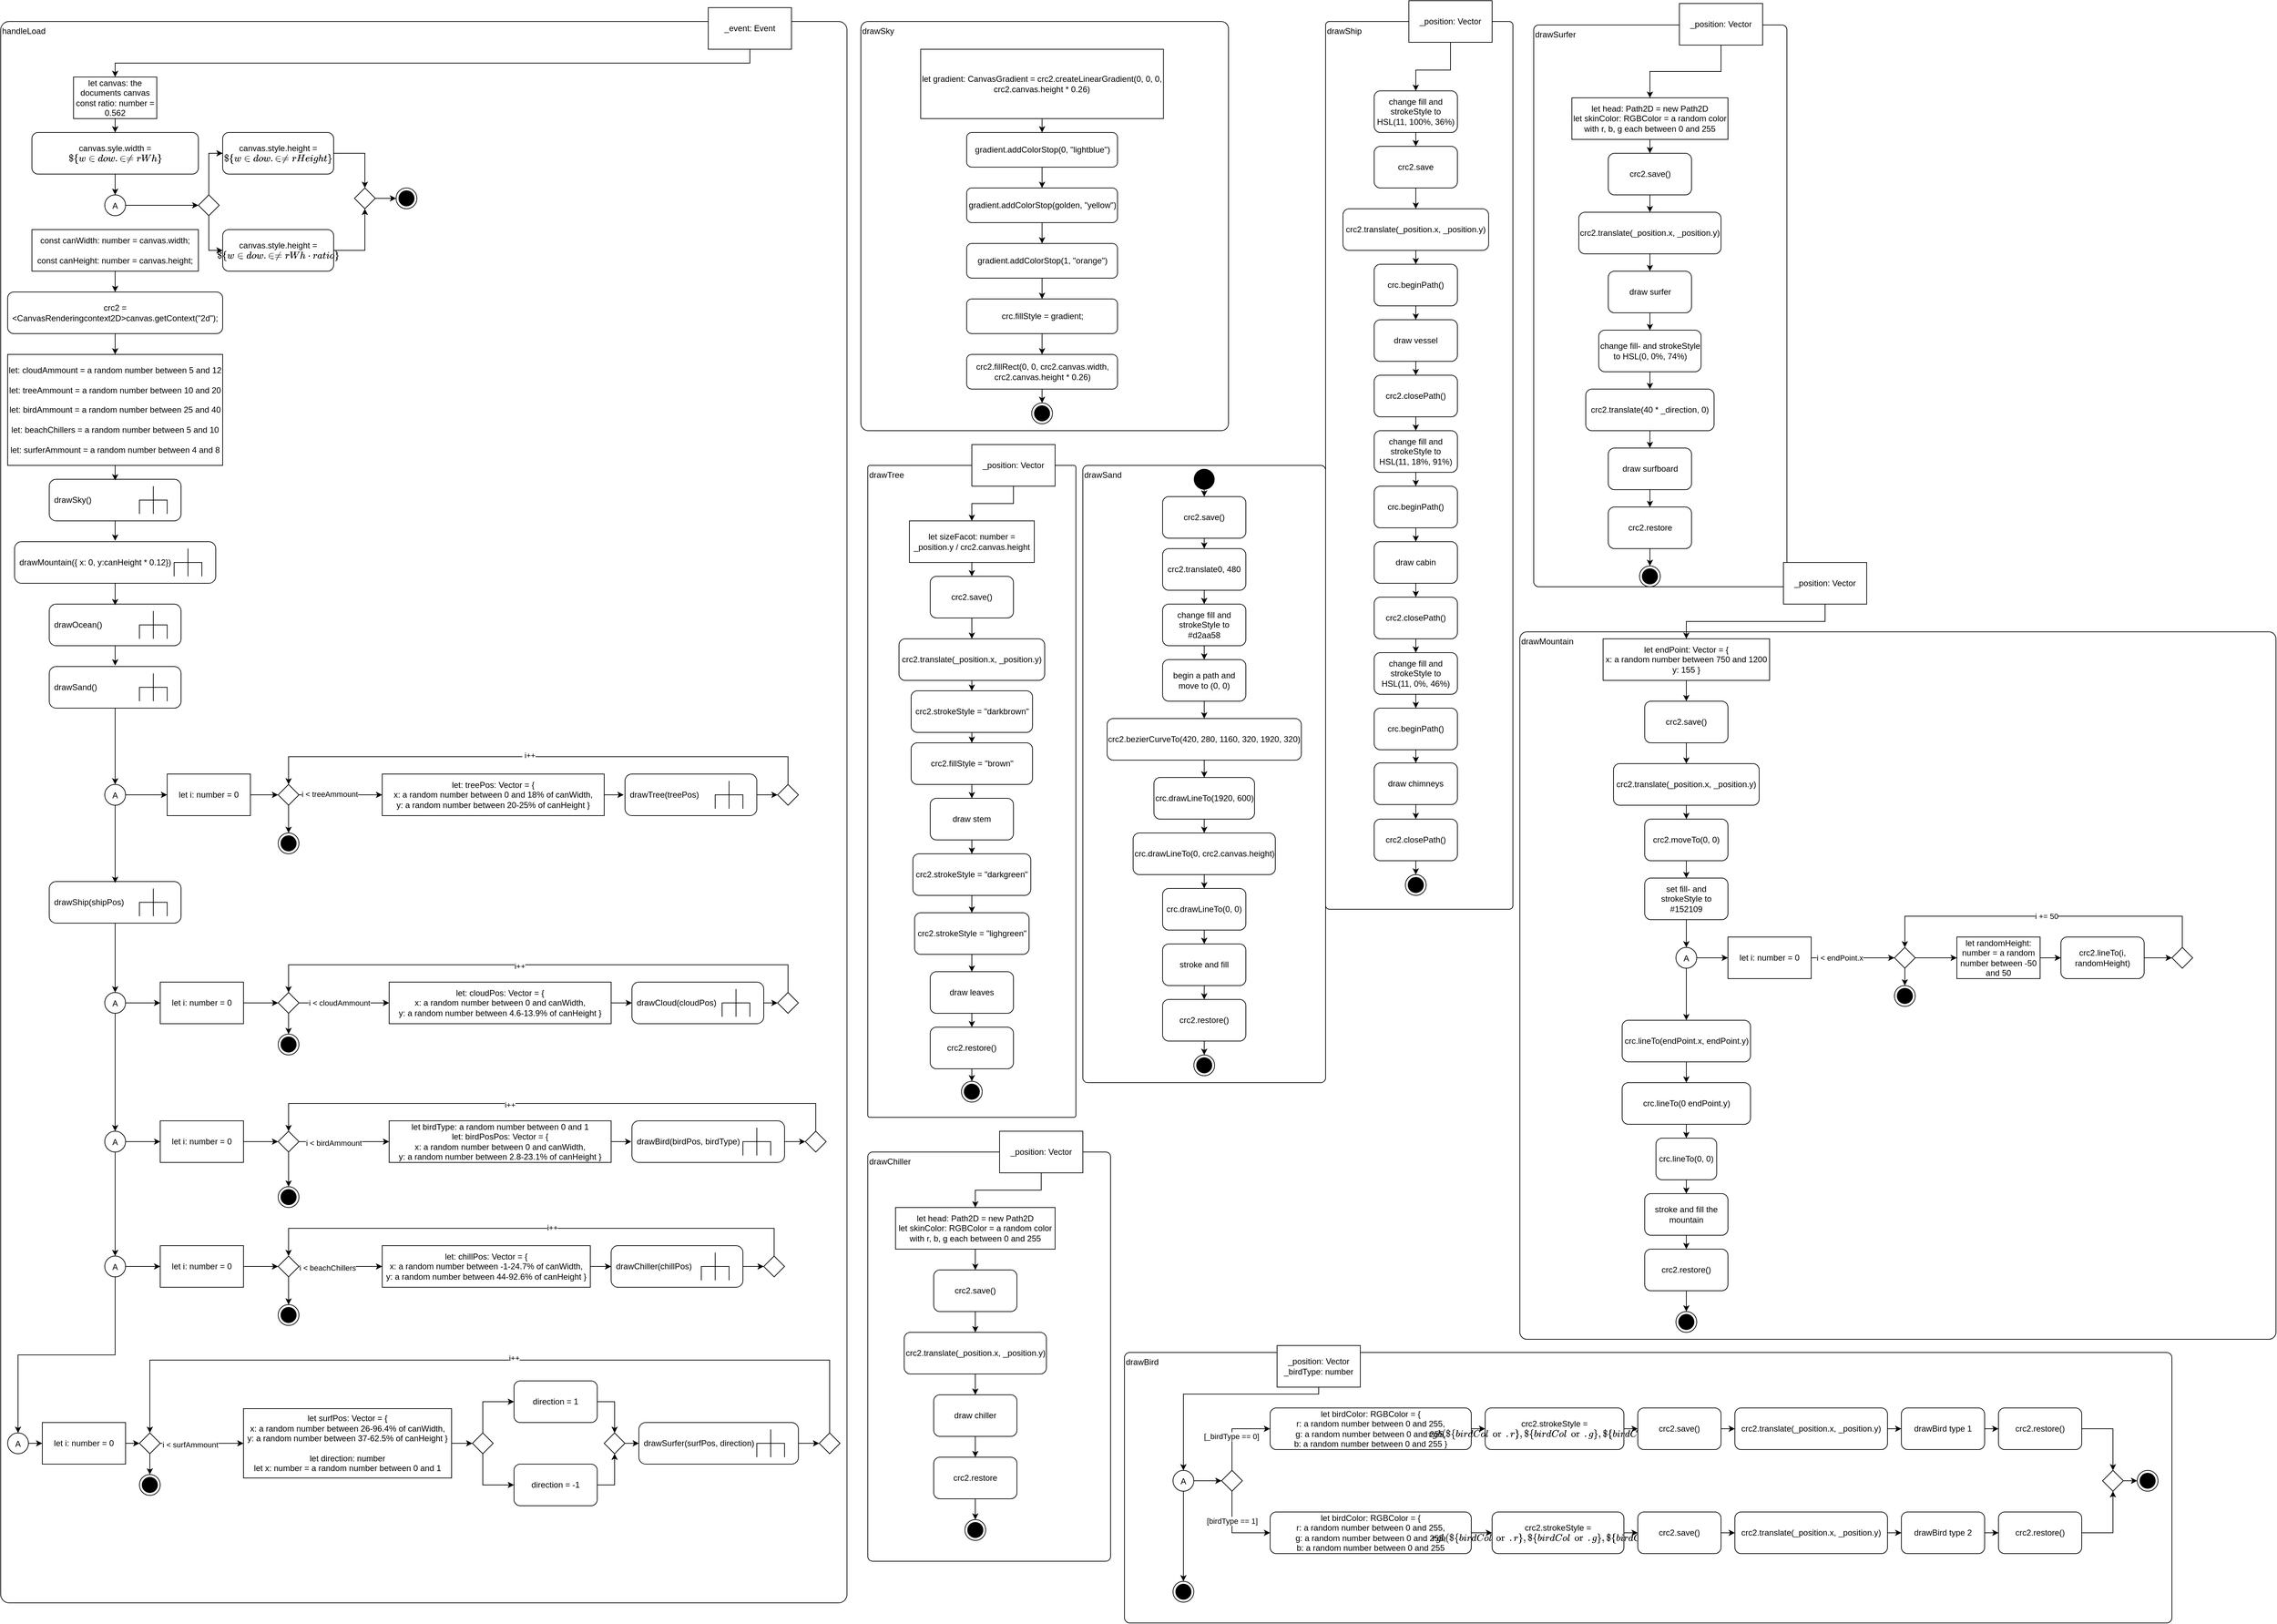 <mxfile version="18.1.1" type="github">
  <diagram id="07POJfwP3bxhoo4YU_Wp" name="Page-1">
    <mxGraphModel dx="5524" dy="3056" grid="1" gridSize="10" guides="1" tooltips="1" connect="1" arrows="1" fold="1" page="1" pageScale="1" pageWidth="3300" pageHeight="2339" math="0" shadow="0">
      <root>
        <mxCell id="0" />
        <mxCell id="1" parent="0" />
        <mxCell id="vIYkCOa7Qmqk0R8uEkTm-169" value="" style="group" vertex="1" connectable="0" parent="1">
          <mxGeometry x="1260" y="30" width="530" height="590" as="geometry" />
        </mxCell>
        <mxCell id="vIYkCOa7Qmqk0R8uEkTm-55" value="drawSky" style="rounded=1;whiteSpace=wrap;html=1;verticalAlign=top;align=left;arcSize=2;" vertex="1" parent="vIYkCOa7Qmqk0R8uEkTm-169">
          <mxGeometry width="530" height="590" as="geometry" />
        </mxCell>
        <mxCell id="vIYkCOa7Qmqk0R8uEkTm-56" value="let gradient: CanvasGradient = crc2.createLinearGradient(0, 0, 0, crc2.canvas.height * 0.26)" style="rounded=0;whiteSpace=wrap;html=1;" vertex="1" parent="vIYkCOa7Qmqk0R8uEkTm-169">
          <mxGeometry x="86.25" y="40" width="350" height="100" as="geometry" />
        </mxCell>
        <mxCell id="vIYkCOa7Qmqk0R8uEkTm-57" value="gradient.addColorStop(0, &quot;lightblue&quot;)" style="rounded=1;whiteSpace=wrap;html=1;" vertex="1" parent="vIYkCOa7Qmqk0R8uEkTm-169">
          <mxGeometry x="152.5" y="160" width="217.5" height="50" as="geometry" />
        </mxCell>
        <mxCell id="vIYkCOa7Qmqk0R8uEkTm-163" style="edgeStyle=orthogonalEdgeStyle;rounded=0;orthogonalLoop=1;jettySize=auto;html=1;exitX=0.5;exitY=1;exitDx=0;exitDy=0;entryX=0.5;entryY=0;entryDx=0;entryDy=0;" edge="1" parent="vIYkCOa7Qmqk0R8uEkTm-169" source="vIYkCOa7Qmqk0R8uEkTm-56" target="vIYkCOa7Qmqk0R8uEkTm-57">
          <mxGeometry relative="1" as="geometry" />
        </mxCell>
        <mxCell id="vIYkCOa7Qmqk0R8uEkTm-58" value="gradient.addColorStop(golden, &quot;yellow&quot;)" style="rounded=1;whiteSpace=wrap;html=1;" vertex="1" parent="vIYkCOa7Qmqk0R8uEkTm-169">
          <mxGeometry x="152.5" y="240" width="217.5" height="50" as="geometry" />
        </mxCell>
        <mxCell id="vIYkCOa7Qmqk0R8uEkTm-164" style="edgeStyle=orthogonalEdgeStyle;rounded=0;orthogonalLoop=1;jettySize=auto;html=1;exitX=0.5;exitY=1;exitDx=0;exitDy=0;entryX=0.5;entryY=0;entryDx=0;entryDy=0;" edge="1" parent="vIYkCOa7Qmqk0R8uEkTm-169" source="vIYkCOa7Qmqk0R8uEkTm-57" target="vIYkCOa7Qmqk0R8uEkTm-58">
          <mxGeometry relative="1" as="geometry" />
        </mxCell>
        <mxCell id="vIYkCOa7Qmqk0R8uEkTm-59" value="gradient.addColorStop(1, &quot;orange&quot;)" style="rounded=1;whiteSpace=wrap;html=1;" vertex="1" parent="vIYkCOa7Qmqk0R8uEkTm-169">
          <mxGeometry x="152.5" y="320" width="217.5" height="50" as="geometry" />
        </mxCell>
        <mxCell id="vIYkCOa7Qmqk0R8uEkTm-165" style="edgeStyle=orthogonalEdgeStyle;rounded=0;orthogonalLoop=1;jettySize=auto;html=1;exitX=0.5;exitY=1;exitDx=0;exitDy=0;entryX=0.5;entryY=0;entryDx=0;entryDy=0;" edge="1" parent="vIYkCOa7Qmqk0R8uEkTm-169" source="vIYkCOa7Qmqk0R8uEkTm-58" target="vIYkCOa7Qmqk0R8uEkTm-59">
          <mxGeometry relative="1" as="geometry" />
        </mxCell>
        <mxCell id="vIYkCOa7Qmqk0R8uEkTm-60" value="crc.fillStyle = gradient;" style="rounded=1;whiteSpace=wrap;html=1;" vertex="1" parent="vIYkCOa7Qmqk0R8uEkTm-169">
          <mxGeometry x="152.5" y="400" width="217.5" height="50" as="geometry" />
        </mxCell>
        <mxCell id="vIYkCOa7Qmqk0R8uEkTm-166" style="edgeStyle=orthogonalEdgeStyle;rounded=0;orthogonalLoop=1;jettySize=auto;html=1;exitX=0.5;exitY=1;exitDx=0;exitDy=0;entryX=0.5;entryY=0;entryDx=0;entryDy=0;" edge="1" parent="vIYkCOa7Qmqk0R8uEkTm-169" source="vIYkCOa7Qmqk0R8uEkTm-59" target="vIYkCOa7Qmqk0R8uEkTm-60">
          <mxGeometry relative="1" as="geometry" />
        </mxCell>
        <mxCell id="vIYkCOa7Qmqk0R8uEkTm-61" value="crc2.fillRect(0, 0, crc2.canvas.width, crc2.canvas.height * 0.26)" style="rounded=1;whiteSpace=wrap;html=1;" vertex="1" parent="vIYkCOa7Qmqk0R8uEkTm-169">
          <mxGeometry x="152.5" y="480" width="217.5" height="50" as="geometry" />
        </mxCell>
        <mxCell id="vIYkCOa7Qmqk0R8uEkTm-167" style="edgeStyle=orthogonalEdgeStyle;rounded=0;orthogonalLoop=1;jettySize=auto;html=1;exitX=0.5;exitY=1;exitDx=0;exitDy=0;entryX=0.5;entryY=0;entryDx=0;entryDy=0;" edge="1" parent="vIYkCOa7Qmqk0R8uEkTm-169" source="vIYkCOa7Qmqk0R8uEkTm-60" target="vIYkCOa7Qmqk0R8uEkTm-61">
          <mxGeometry relative="1" as="geometry" />
        </mxCell>
        <mxCell id="vIYkCOa7Qmqk0R8uEkTm-162" value="" style="ellipse;html=1;shape=endState;fillColor=#000000;strokeColor=#000000;" vertex="1" parent="vIYkCOa7Qmqk0R8uEkTm-169">
          <mxGeometry x="246.25" y="550" width="30" height="30" as="geometry" />
        </mxCell>
        <mxCell id="vIYkCOa7Qmqk0R8uEkTm-168" style="edgeStyle=orthogonalEdgeStyle;rounded=0;orthogonalLoop=1;jettySize=auto;html=1;exitX=0.5;exitY=1;exitDx=0;exitDy=0;entryX=0.5;entryY=0;entryDx=0;entryDy=0;" edge="1" parent="vIYkCOa7Qmqk0R8uEkTm-169" source="vIYkCOa7Qmqk0R8uEkTm-61" target="vIYkCOa7Qmqk0R8uEkTm-162">
          <mxGeometry relative="1" as="geometry" />
        </mxCell>
        <mxCell id="vIYkCOa7Qmqk0R8uEkTm-192" value="" style="group" vertex="1" connectable="0" parent="1">
          <mxGeometry x="1640" y="1939" width="1510" height="400" as="geometry" />
        </mxCell>
        <mxCell id="vIYkCOa7Qmqk0R8uEkTm-62" value="drawBird" style="rounded=1;whiteSpace=wrap;html=1;verticalAlign=top;align=left;arcSize=2;" vertex="1" parent="vIYkCOa7Qmqk0R8uEkTm-192">
          <mxGeometry y="10" width="1510" height="390" as="geometry" />
        </mxCell>
        <mxCell id="vIYkCOa7Qmqk0R8uEkTm-63" value="_position: Vector _birdType: number" style="rounded=0;whiteSpace=wrap;html=1;" vertex="1" parent="vIYkCOa7Qmqk0R8uEkTm-192">
          <mxGeometry x="220" width="120" height="60" as="geometry" />
        </mxCell>
        <mxCell id="vIYkCOa7Qmqk0R8uEkTm-64" value="A" style="ellipse;fillColor=#ffffff;strokeColor=#000000;" vertex="1" parent="vIYkCOa7Qmqk0R8uEkTm-192">
          <mxGeometry x="70" y="180" width="30" height="30" as="geometry" />
        </mxCell>
        <mxCell id="vIYkCOa7Qmqk0R8uEkTm-171" style="edgeStyle=orthogonalEdgeStyle;rounded=0;orthogonalLoop=1;jettySize=auto;html=1;exitX=0.5;exitY=1;exitDx=0;exitDy=0;entryX=0.5;entryY=0;entryDx=0;entryDy=0;" edge="1" parent="vIYkCOa7Qmqk0R8uEkTm-192" source="vIYkCOa7Qmqk0R8uEkTm-63" target="vIYkCOa7Qmqk0R8uEkTm-64">
          <mxGeometry relative="1" as="geometry">
            <Array as="points">
              <mxPoint x="280" y="70" />
              <mxPoint x="85" y="70" />
            </Array>
          </mxGeometry>
        </mxCell>
        <mxCell id="vIYkCOa7Qmqk0R8uEkTm-65" value="" style="rhombus;whiteSpace=wrap;html=1;" vertex="1" parent="vIYkCOa7Qmqk0R8uEkTm-192">
          <mxGeometry x="140" y="180" width="30" height="30" as="geometry" />
        </mxCell>
        <mxCell id="vIYkCOa7Qmqk0R8uEkTm-172" style="edgeStyle=orthogonalEdgeStyle;rounded=0;orthogonalLoop=1;jettySize=auto;html=1;exitX=1;exitY=0.5;exitDx=0;exitDy=0;entryX=0;entryY=0.5;entryDx=0;entryDy=0;" edge="1" parent="vIYkCOa7Qmqk0R8uEkTm-192" source="vIYkCOa7Qmqk0R8uEkTm-64" target="vIYkCOa7Qmqk0R8uEkTm-65">
          <mxGeometry relative="1" as="geometry" />
        </mxCell>
        <mxCell id="vIYkCOa7Qmqk0R8uEkTm-66" value="let birdColor: RGBColor = {&lt;br&gt;r: a random number between 0 and 255,&lt;br&gt;g: a random number between 0 and 255,&lt;br&gt;b: a random number between 0 and 255 }" style="rounded=1;whiteSpace=wrap;html=1;" vertex="1" parent="vIYkCOa7Qmqk0R8uEkTm-192">
          <mxGeometry x="210" y="90" width="290" height="60" as="geometry" />
        </mxCell>
        <mxCell id="vIYkCOa7Qmqk0R8uEkTm-174" style="edgeStyle=orthogonalEdgeStyle;rounded=0;orthogonalLoop=1;jettySize=auto;html=1;exitX=0.5;exitY=0;exitDx=0;exitDy=0;entryX=0;entryY=0.5;entryDx=0;entryDy=0;" edge="1" parent="vIYkCOa7Qmqk0R8uEkTm-192" source="vIYkCOa7Qmqk0R8uEkTm-65" target="vIYkCOa7Qmqk0R8uEkTm-66">
          <mxGeometry relative="1" as="geometry" />
        </mxCell>
        <mxCell id="vIYkCOa7Qmqk0R8uEkTm-189" value="[_birdType == 0]" style="edgeLabel;html=1;align=center;verticalAlign=middle;resizable=0;points=[];" vertex="1" connectable="0" parent="vIYkCOa7Qmqk0R8uEkTm-174">
          <mxGeometry x="-0.148" y="1" relative="1" as="geometry">
            <mxPoint as="offset" />
          </mxGeometry>
        </mxCell>
        <mxCell id="vIYkCOa7Qmqk0R8uEkTm-67" value="crc2.strokeStyle = `rgb(${birdColor.r},${birdColor.g}, ${birdColor.b})`" style="rounded=1;whiteSpace=wrap;html=1;" vertex="1" parent="vIYkCOa7Qmqk0R8uEkTm-192">
          <mxGeometry x="520" y="90" width="200" height="60" as="geometry" />
        </mxCell>
        <mxCell id="vIYkCOa7Qmqk0R8uEkTm-175" style="edgeStyle=orthogonalEdgeStyle;rounded=0;orthogonalLoop=1;jettySize=auto;html=1;exitX=1;exitY=0.5;exitDx=0;exitDy=0;entryX=0;entryY=0.5;entryDx=0;entryDy=0;" edge="1" parent="vIYkCOa7Qmqk0R8uEkTm-192" source="vIYkCOa7Qmqk0R8uEkTm-66" target="vIYkCOa7Qmqk0R8uEkTm-67">
          <mxGeometry relative="1" as="geometry" />
        </mxCell>
        <mxCell id="vIYkCOa7Qmqk0R8uEkTm-68" value="drawBird type 1" style="rounded=1;whiteSpace=wrap;html=1;" vertex="1" parent="vIYkCOa7Qmqk0R8uEkTm-192">
          <mxGeometry x="1120" y="90" width="120" height="60" as="geometry" />
        </mxCell>
        <mxCell id="vIYkCOa7Qmqk0R8uEkTm-69" value="crc2.save()" style="rounded=1;whiteSpace=wrap;html=1;" vertex="1" parent="vIYkCOa7Qmqk0R8uEkTm-192">
          <mxGeometry x="740" y="90" width="120" height="60" as="geometry" />
        </mxCell>
        <mxCell id="vIYkCOa7Qmqk0R8uEkTm-176" style="edgeStyle=orthogonalEdgeStyle;rounded=0;orthogonalLoop=1;jettySize=auto;html=1;exitX=1;exitY=0.5;exitDx=0;exitDy=0;entryX=0;entryY=0.5;entryDx=0;entryDy=0;" edge="1" parent="vIYkCOa7Qmqk0R8uEkTm-192" source="vIYkCOa7Qmqk0R8uEkTm-67" target="vIYkCOa7Qmqk0R8uEkTm-69">
          <mxGeometry relative="1" as="geometry" />
        </mxCell>
        <mxCell id="vIYkCOa7Qmqk0R8uEkTm-70" value="crc2.restore()" style="rounded=1;whiteSpace=wrap;html=1;" vertex="1" parent="vIYkCOa7Qmqk0R8uEkTm-192">
          <mxGeometry x="1260" y="90" width="120" height="60" as="geometry" />
        </mxCell>
        <mxCell id="vIYkCOa7Qmqk0R8uEkTm-179" style="edgeStyle=orthogonalEdgeStyle;rounded=0;orthogonalLoop=1;jettySize=auto;html=1;exitX=1;exitY=0.5;exitDx=0;exitDy=0;entryX=0;entryY=0.5;entryDx=0;entryDy=0;" edge="1" parent="vIYkCOa7Qmqk0R8uEkTm-192" source="vIYkCOa7Qmqk0R8uEkTm-68" target="vIYkCOa7Qmqk0R8uEkTm-70">
          <mxGeometry relative="1" as="geometry" />
        </mxCell>
        <mxCell id="vIYkCOa7Qmqk0R8uEkTm-71" value="let birdColor: RGBColor = {&lt;br&gt;r: a random number between 0 and 255,&lt;br&gt;g: a random number between 0 and 255,&lt;br&gt;b: a random number between 0 and 255" style="rounded=1;whiteSpace=wrap;html=1;" vertex="1" parent="vIYkCOa7Qmqk0R8uEkTm-192">
          <mxGeometry x="210" y="240" width="290" height="60" as="geometry" />
        </mxCell>
        <mxCell id="vIYkCOa7Qmqk0R8uEkTm-180" style="edgeStyle=orthogonalEdgeStyle;rounded=0;orthogonalLoop=1;jettySize=auto;html=1;exitX=0.5;exitY=1;exitDx=0;exitDy=0;entryX=0;entryY=0.5;entryDx=0;entryDy=0;" edge="1" parent="vIYkCOa7Qmqk0R8uEkTm-192" source="vIYkCOa7Qmqk0R8uEkTm-65" target="vIYkCOa7Qmqk0R8uEkTm-71">
          <mxGeometry relative="1" as="geometry" />
        </mxCell>
        <mxCell id="vIYkCOa7Qmqk0R8uEkTm-190" value="[birdType == 1]" style="edgeLabel;html=1;align=center;verticalAlign=middle;resizable=0;points=[];" vertex="1" connectable="0" parent="vIYkCOa7Qmqk0R8uEkTm-180">
          <mxGeometry x="-0.248" relative="1" as="geometry">
            <mxPoint as="offset" />
          </mxGeometry>
        </mxCell>
        <mxCell id="vIYkCOa7Qmqk0R8uEkTm-72" value="crc2.strokeStyle = `rgb(${birdColor.r},${birdColor.g}, ${birdColor.b}&lt;br&gt;)`" style="rounded=1;whiteSpace=wrap;html=1;" vertex="1" parent="vIYkCOa7Qmqk0R8uEkTm-192">
          <mxGeometry x="530" y="240" width="190" height="60" as="geometry" />
        </mxCell>
        <mxCell id="vIYkCOa7Qmqk0R8uEkTm-181" style="edgeStyle=orthogonalEdgeStyle;rounded=0;orthogonalLoop=1;jettySize=auto;html=1;exitX=1;exitY=0.5;exitDx=0;exitDy=0;entryX=0;entryY=0.5;entryDx=0;entryDy=0;" edge="1" parent="vIYkCOa7Qmqk0R8uEkTm-192" source="vIYkCOa7Qmqk0R8uEkTm-71" target="vIYkCOa7Qmqk0R8uEkTm-72">
          <mxGeometry relative="1" as="geometry" />
        </mxCell>
        <mxCell id="vIYkCOa7Qmqk0R8uEkTm-73" value="drawBird type 2" style="rounded=1;whiteSpace=wrap;html=1;" vertex="1" parent="vIYkCOa7Qmqk0R8uEkTm-192">
          <mxGeometry x="1120" y="240" width="120" height="60" as="geometry" />
        </mxCell>
        <mxCell id="vIYkCOa7Qmqk0R8uEkTm-74" value="crc2.save()" style="rounded=1;whiteSpace=wrap;html=1;" vertex="1" parent="vIYkCOa7Qmqk0R8uEkTm-192">
          <mxGeometry x="740" y="240" width="120" height="60" as="geometry" />
        </mxCell>
        <mxCell id="vIYkCOa7Qmqk0R8uEkTm-182" style="edgeStyle=orthogonalEdgeStyle;rounded=0;orthogonalLoop=1;jettySize=auto;html=1;exitX=1;exitY=0.5;exitDx=0;exitDy=0;entryX=0;entryY=0.5;entryDx=0;entryDy=0;" edge="1" parent="vIYkCOa7Qmqk0R8uEkTm-192" source="vIYkCOa7Qmqk0R8uEkTm-72" target="vIYkCOa7Qmqk0R8uEkTm-74">
          <mxGeometry relative="1" as="geometry" />
        </mxCell>
        <mxCell id="vIYkCOa7Qmqk0R8uEkTm-75" value="crc2.restore()" style="rounded=1;whiteSpace=wrap;html=1;" vertex="1" parent="vIYkCOa7Qmqk0R8uEkTm-192">
          <mxGeometry x="1260" y="240" width="120" height="60" as="geometry" />
        </mxCell>
        <mxCell id="vIYkCOa7Qmqk0R8uEkTm-185" style="edgeStyle=orthogonalEdgeStyle;rounded=0;orthogonalLoop=1;jettySize=auto;html=1;exitX=1;exitY=0.5;exitDx=0;exitDy=0;entryX=0;entryY=0.5;entryDx=0;entryDy=0;" edge="1" parent="vIYkCOa7Qmqk0R8uEkTm-192" source="vIYkCOa7Qmqk0R8uEkTm-73" target="vIYkCOa7Qmqk0R8uEkTm-75">
          <mxGeometry relative="1" as="geometry" />
        </mxCell>
        <mxCell id="vIYkCOa7Qmqk0R8uEkTm-178" style="edgeStyle=orthogonalEdgeStyle;rounded=0;orthogonalLoop=1;jettySize=auto;html=1;exitX=1;exitY=0.5;exitDx=0;exitDy=0;entryX=0;entryY=0.5;entryDx=0;entryDy=0;" edge="1" parent="vIYkCOa7Qmqk0R8uEkTm-192" source="vIYkCOa7Qmqk0R8uEkTm-76" target="vIYkCOa7Qmqk0R8uEkTm-68">
          <mxGeometry relative="1" as="geometry" />
        </mxCell>
        <mxCell id="vIYkCOa7Qmqk0R8uEkTm-76" value="crc2.translate(_position.x, _position.y)" style="rounded=1;whiteSpace=wrap;html=1;" vertex="1" parent="vIYkCOa7Qmqk0R8uEkTm-192">
          <mxGeometry x="880" y="90" width="220" height="60" as="geometry" />
        </mxCell>
        <mxCell id="vIYkCOa7Qmqk0R8uEkTm-177" style="edgeStyle=orthogonalEdgeStyle;rounded=0;orthogonalLoop=1;jettySize=auto;html=1;exitX=1;exitY=0.5;exitDx=0;exitDy=0;entryX=0;entryY=0.5;entryDx=0;entryDy=0;" edge="1" parent="vIYkCOa7Qmqk0R8uEkTm-192" source="vIYkCOa7Qmqk0R8uEkTm-69" target="vIYkCOa7Qmqk0R8uEkTm-76">
          <mxGeometry relative="1" as="geometry" />
        </mxCell>
        <mxCell id="vIYkCOa7Qmqk0R8uEkTm-184" style="edgeStyle=orthogonalEdgeStyle;rounded=0;orthogonalLoop=1;jettySize=auto;html=1;exitX=1;exitY=0.5;exitDx=0;exitDy=0;entryX=0;entryY=0.5;entryDx=0;entryDy=0;" edge="1" parent="vIYkCOa7Qmqk0R8uEkTm-192" source="vIYkCOa7Qmqk0R8uEkTm-77" target="vIYkCOa7Qmqk0R8uEkTm-73">
          <mxGeometry relative="1" as="geometry" />
        </mxCell>
        <mxCell id="vIYkCOa7Qmqk0R8uEkTm-77" value="crc2.translate(_position.x, _position.y)" style="rounded=1;whiteSpace=wrap;html=1;" vertex="1" parent="vIYkCOa7Qmqk0R8uEkTm-192">
          <mxGeometry x="880" y="240" width="220" height="60" as="geometry" />
        </mxCell>
        <mxCell id="vIYkCOa7Qmqk0R8uEkTm-183" style="edgeStyle=orthogonalEdgeStyle;rounded=0;orthogonalLoop=1;jettySize=auto;html=1;exitX=1;exitY=0.5;exitDx=0;exitDy=0;entryX=0;entryY=0.5;entryDx=0;entryDy=0;" edge="1" parent="vIYkCOa7Qmqk0R8uEkTm-192" source="vIYkCOa7Qmqk0R8uEkTm-74" target="vIYkCOa7Qmqk0R8uEkTm-77">
          <mxGeometry relative="1" as="geometry" />
        </mxCell>
        <mxCell id="vIYkCOa7Qmqk0R8uEkTm-78" value="" style="ellipse;html=1;shape=endState;fillColor=#000000;strokeColor=#000000;" vertex="1" parent="vIYkCOa7Qmqk0R8uEkTm-192">
          <mxGeometry x="70" y="340" width="30" height="30" as="geometry" />
        </mxCell>
        <mxCell id="vIYkCOa7Qmqk0R8uEkTm-191" style="edgeStyle=orthogonalEdgeStyle;rounded=0;orthogonalLoop=1;jettySize=auto;html=1;exitX=0.5;exitY=1;exitDx=0;exitDy=0;entryX=0.5;entryY=0;entryDx=0;entryDy=0;" edge="1" parent="vIYkCOa7Qmqk0R8uEkTm-192" source="vIYkCOa7Qmqk0R8uEkTm-64" target="vIYkCOa7Qmqk0R8uEkTm-78">
          <mxGeometry relative="1" as="geometry" />
        </mxCell>
        <mxCell id="vIYkCOa7Qmqk0R8uEkTm-79" value="" style="rhombus;whiteSpace=wrap;html=1;" vertex="1" parent="vIYkCOa7Qmqk0R8uEkTm-192">
          <mxGeometry x="1410" y="180" width="30" height="30" as="geometry" />
        </mxCell>
        <mxCell id="vIYkCOa7Qmqk0R8uEkTm-186" style="edgeStyle=orthogonalEdgeStyle;rounded=0;orthogonalLoop=1;jettySize=auto;html=1;exitX=1;exitY=0.5;exitDx=0;exitDy=0;entryX=0.5;entryY=0;entryDx=0;entryDy=0;" edge="1" parent="vIYkCOa7Qmqk0R8uEkTm-192" source="vIYkCOa7Qmqk0R8uEkTm-70" target="vIYkCOa7Qmqk0R8uEkTm-79">
          <mxGeometry relative="1" as="geometry" />
        </mxCell>
        <mxCell id="vIYkCOa7Qmqk0R8uEkTm-187" style="edgeStyle=orthogonalEdgeStyle;rounded=0;orthogonalLoop=1;jettySize=auto;html=1;exitX=1;exitY=0.5;exitDx=0;exitDy=0;entryX=0.5;entryY=1;entryDx=0;entryDy=0;" edge="1" parent="vIYkCOa7Qmqk0R8uEkTm-192" source="vIYkCOa7Qmqk0R8uEkTm-75" target="vIYkCOa7Qmqk0R8uEkTm-79">
          <mxGeometry relative="1" as="geometry" />
        </mxCell>
        <mxCell id="vIYkCOa7Qmqk0R8uEkTm-80" value="" style="ellipse;html=1;shape=endState;fillColor=#000000;strokeColor=#000000;" vertex="1" parent="vIYkCOa7Qmqk0R8uEkTm-192">
          <mxGeometry x="1460" y="180" width="30" height="30" as="geometry" />
        </mxCell>
        <mxCell id="vIYkCOa7Qmqk0R8uEkTm-188" style="edgeStyle=orthogonalEdgeStyle;rounded=0;orthogonalLoop=1;jettySize=auto;html=1;exitX=1;exitY=0.5;exitDx=0;exitDy=0;entryX=0;entryY=0.5;entryDx=0;entryDy=0;" edge="1" parent="vIYkCOa7Qmqk0R8uEkTm-192" source="vIYkCOa7Qmqk0R8uEkTm-79" target="vIYkCOa7Qmqk0R8uEkTm-80">
          <mxGeometry relative="1" as="geometry" />
        </mxCell>
        <mxCell id="vIYkCOa7Qmqk0R8uEkTm-204" value="" style="group" vertex="1" connectable="0" parent="1">
          <mxGeometry x="1270" y="640" width="300" height="970" as="geometry" />
        </mxCell>
        <mxCell id="vIYkCOa7Qmqk0R8uEkTm-81" value="drawTree" style="rounded=1;whiteSpace=wrap;html=1;verticalAlign=top;align=left;arcSize=1;" vertex="1" parent="vIYkCOa7Qmqk0R8uEkTm-204">
          <mxGeometry y="30" width="300" height="940" as="geometry" />
        </mxCell>
        <mxCell id="vIYkCOa7Qmqk0R8uEkTm-82" value="_position: Vector" style="rounded=0;whiteSpace=wrap;html=1;" vertex="1" parent="vIYkCOa7Qmqk0R8uEkTm-204">
          <mxGeometry x="150" width="120" height="60" as="geometry" />
        </mxCell>
        <mxCell id="vIYkCOa7Qmqk0R8uEkTm-83" value="let sizeFacot: number = _position.y / crc2.canvas.height" style="rounded=0;whiteSpace=wrap;html=1;" vertex="1" parent="vIYkCOa7Qmqk0R8uEkTm-204">
          <mxGeometry x="60" y="110" width="180" height="60" as="geometry" />
        </mxCell>
        <mxCell id="vIYkCOa7Qmqk0R8uEkTm-193" style="edgeStyle=orthogonalEdgeStyle;rounded=0;orthogonalLoop=1;jettySize=auto;html=1;exitX=0.5;exitY=1;exitDx=0;exitDy=0;entryX=0.5;entryY=0;entryDx=0;entryDy=0;" edge="1" parent="vIYkCOa7Qmqk0R8uEkTm-204" source="vIYkCOa7Qmqk0R8uEkTm-82" target="vIYkCOa7Qmqk0R8uEkTm-83">
          <mxGeometry relative="1" as="geometry" />
        </mxCell>
        <mxCell id="vIYkCOa7Qmqk0R8uEkTm-84" value="crc2.strokeStyle = &quot;darkbrown&quot;" style="rounded=1;whiteSpace=wrap;html=1;" vertex="1" parent="vIYkCOa7Qmqk0R8uEkTm-204">
          <mxGeometry x="62.5" y="355" width="175" height="60" as="geometry" />
        </mxCell>
        <mxCell id="vIYkCOa7Qmqk0R8uEkTm-85" value="crc2.fillStyle = &quot;brown&quot;" style="rounded=1;whiteSpace=wrap;html=1;" vertex="1" parent="vIYkCOa7Qmqk0R8uEkTm-204">
          <mxGeometry x="62.5" y="430" width="175" height="60" as="geometry" />
        </mxCell>
        <mxCell id="vIYkCOa7Qmqk0R8uEkTm-197" style="edgeStyle=orthogonalEdgeStyle;rounded=0;orthogonalLoop=1;jettySize=auto;html=1;exitX=0.5;exitY=1;exitDx=0;exitDy=0;entryX=0.5;entryY=0;entryDx=0;entryDy=0;" edge="1" parent="vIYkCOa7Qmqk0R8uEkTm-204" source="vIYkCOa7Qmqk0R8uEkTm-84" target="vIYkCOa7Qmqk0R8uEkTm-85">
          <mxGeometry relative="1" as="geometry" />
        </mxCell>
        <mxCell id="vIYkCOa7Qmqk0R8uEkTm-86" value="draw stem" style="rounded=1;whiteSpace=wrap;html=1;" vertex="1" parent="vIYkCOa7Qmqk0R8uEkTm-204">
          <mxGeometry x="90" y="510" width="120" height="60" as="geometry" />
        </mxCell>
        <mxCell id="vIYkCOa7Qmqk0R8uEkTm-198" style="edgeStyle=orthogonalEdgeStyle;rounded=0;orthogonalLoop=1;jettySize=auto;html=1;exitX=0.5;exitY=1;exitDx=0;exitDy=0;entryX=0.5;entryY=0;entryDx=0;entryDy=0;" edge="1" parent="vIYkCOa7Qmqk0R8uEkTm-204" source="vIYkCOa7Qmqk0R8uEkTm-85" target="vIYkCOa7Qmqk0R8uEkTm-86">
          <mxGeometry relative="1" as="geometry" />
        </mxCell>
        <mxCell id="vIYkCOa7Qmqk0R8uEkTm-87" value="crc2.strokeStyle = &quot;darkgreen&quot;" style="rounded=1;whiteSpace=wrap;html=1;" vertex="1" parent="vIYkCOa7Qmqk0R8uEkTm-204">
          <mxGeometry x="65" y="590" width="170" height="60" as="geometry" />
        </mxCell>
        <mxCell id="vIYkCOa7Qmqk0R8uEkTm-199" style="edgeStyle=orthogonalEdgeStyle;rounded=0;orthogonalLoop=1;jettySize=auto;html=1;exitX=0.5;exitY=1;exitDx=0;exitDy=0;entryX=0.5;entryY=0;entryDx=0;entryDy=0;" edge="1" parent="vIYkCOa7Qmqk0R8uEkTm-204" source="vIYkCOa7Qmqk0R8uEkTm-86" target="vIYkCOa7Qmqk0R8uEkTm-87">
          <mxGeometry relative="1" as="geometry" />
        </mxCell>
        <mxCell id="vIYkCOa7Qmqk0R8uEkTm-88" value="crc2.strokeStyle = &quot;lighgreen&quot;" style="rounded=1;whiteSpace=wrap;html=1;" vertex="1" parent="vIYkCOa7Qmqk0R8uEkTm-204">
          <mxGeometry x="67.5" y="675" width="165" height="60" as="geometry" />
        </mxCell>
        <mxCell id="vIYkCOa7Qmqk0R8uEkTm-200" style="edgeStyle=orthogonalEdgeStyle;rounded=0;orthogonalLoop=1;jettySize=auto;html=1;exitX=0.5;exitY=1;exitDx=0;exitDy=0;entryX=0.5;entryY=0;entryDx=0;entryDy=0;" edge="1" parent="vIYkCOa7Qmqk0R8uEkTm-204" source="vIYkCOa7Qmqk0R8uEkTm-87" target="vIYkCOa7Qmqk0R8uEkTm-88">
          <mxGeometry relative="1" as="geometry" />
        </mxCell>
        <mxCell id="vIYkCOa7Qmqk0R8uEkTm-89" value="draw leaves" style="rounded=1;whiteSpace=wrap;html=1;" vertex="1" parent="vIYkCOa7Qmqk0R8uEkTm-204">
          <mxGeometry x="90" y="760" width="120" height="60" as="geometry" />
        </mxCell>
        <mxCell id="vIYkCOa7Qmqk0R8uEkTm-201" style="edgeStyle=orthogonalEdgeStyle;rounded=0;orthogonalLoop=1;jettySize=auto;html=1;exitX=0.5;exitY=1;exitDx=0;exitDy=0;entryX=0.5;entryY=0;entryDx=0;entryDy=0;" edge="1" parent="vIYkCOa7Qmqk0R8uEkTm-204" source="vIYkCOa7Qmqk0R8uEkTm-88" target="vIYkCOa7Qmqk0R8uEkTm-89">
          <mxGeometry relative="1" as="geometry" />
        </mxCell>
        <mxCell id="vIYkCOa7Qmqk0R8uEkTm-90" value="" style="ellipse;html=1;shape=endState;fillColor=#000000;strokeColor=#000000;" vertex="1" parent="vIYkCOa7Qmqk0R8uEkTm-204">
          <mxGeometry x="135" y="918" width="30" height="30" as="geometry" />
        </mxCell>
        <mxCell id="vIYkCOa7Qmqk0R8uEkTm-196" style="edgeStyle=orthogonalEdgeStyle;rounded=0;orthogonalLoop=1;jettySize=auto;html=1;exitX=0.5;exitY=1;exitDx=0;exitDy=0;entryX=0.5;entryY=0;entryDx=0;entryDy=0;" edge="1" parent="vIYkCOa7Qmqk0R8uEkTm-204" source="vIYkCOa7Qmqk0R8uEkTm-91" target="vIYkCOa7Qmqk0R8uEkTm-84">
          <mxGeometry relative="1" as="geometry" />
        </mxCell>
        <mxCell id="vIYkCOa7Qmqk0R8uEkTm-91" value="crc2.translate(_position.x, _position.y)" style="rounded=1;whiteSpace=wrap;html=1;" vertex="1" parent="vIYkCOa7Qmqk0R8uEkTm-204">
          <mxGeometry x="45" y="280" width="210" height="60" as="geometry" />
        </mxCell>
        <mxCell id="vIYkCOa7Qmqk0R8uEkTm-195" style="edgeStyle=orthogonalEdgeStyle;rounded=0;orthogonalLoop=1;jettySize=auto;html=1;exitX=0.5;exitY=1;exitDx=0;exitDy=0;entryX=0.5;entryY=0;entryDx=0;entryDy=0;" edge="1" parent="vIYkCOa7Qmqk0R8uEkTm-204" source="vIYkCOa7Qmqk0R8uEkTm-92" target="vIYkCOa7Qmqk0R8uEkTm-91">
          <mxGeometry relative="1" as="geometry" />
        </mxCell>
        <mxCell id="vIYkCOa7Qmqk0R8uEkTm-92" value="crc2.save()" style="rounded=1;whiteSpace=wrap;html=1;" vertex="1" parent="vIYkCOa7Qmqk0R8uEkTm-204">
          <mxGeometry x="90" y="190" width="120" height="60" as="geometry" />
        </mxCell>
        <mxCell id="vIYkCOa7Qmqk0R8uEkTm-194" style="edgeStyle=orthogonalEdgeStyle;rounded=0;orthogonalLoop=1;jettySize=auto;html=1;exitX=0.5;exitY=1;exitDx=0;exitDy=0;entryX=0.5;entryY=0;entryDx=0;entryDy=0;" edge="1" parent="vIYkCOa7Qmqk0R8uEkTm-204" source="vIYkCOa7Qmqk0R8uEkTm-83" target="vIYkCOa7Qmqk0R8uEkTm-92">
          <mxGeometry relative="1" as="geometry" />
        </mxCell>
        <mxCell id="vIYkCOa7Qmqk0R8uEkTm-203" style="edgeStyle=orthogonalEdgeStyle;rounded=0;orthogonalLoop=1;jettySize=auto;html=1;exitX=0.5;exitY=1;exitDx=0;exitDy=0;entryX=0.5;entryY=0;entryDx=0;entryDy=0;" edge="1" parent="vIYkCOa7Qmqk0R8uEkTm-204" source="vIYkCOa7Qmqk0R8uEkTm-93" target="vIYkCOa7Qmqk0R8uEkTm-90">
          <mxGeometry relative="1" as="geometry" />
        </mxCell>
        <mxCell id="vIYkCOa7Qmqk0R8uEkTm-93" value="crc2.restore()" style="rounded=1;whiteSpace=wrap;html=1;" vertex="1" parent="vIYkCOa7Qmqk0R8uEkTm-204">
          <mxGeometry x="90" y="840" width="120" height="60" as="geometry" />
        </mxCell>
        <mxCell id="vIYkCOa7Qmqk0R8uEkTm-202" style="edgeStyle=orthogonalEdgeStyle;rounded=0;orthogonalLoop=1;jettySize=auto;html=1;exitX=0.5;exitY=1;exitDx=0;exitDy=0;entryX=0.5;entryY=0;entryDx=0;entryDy=0;" edge="1" parent="vIYkCOa7Qmqk0R8uEkTm-204" source="vIYkCOa7Qmqk0R8uEkTm-89" target="vIYkCOa7Qmqk0R8uEkTm-93">
          <mxGeometry relative="1" as="geometry" />
        </mxCell>
        <mxCell id="vIYkCOa7Qmqk0R8uEkTm-233" value="" style="group" vertex="1" connectable="0" parent="1">
          <mxGeometry x="1270" y="1630" width="350" height="620" as="geometry" />
        </mxCell>
        <mxCell id="vIYkCOa7Qmqk0R8uEkTm-114" value="drawChiller" style="rounded=1;whiteSpace=wrap;html=1;verticalAlign=top;align=left;arcSize=2;" vertex="1" parent="vIYkCOa7Qmqk0R8uEkTm-233">
          <mxGeometry y="30" width="350" height="590" as="geometry" />
        </mxCell>
        <mxCell id="vIYkCOa7Qmqk0R8uEkTm-115" value="_position: Vector" style="rounded=0;whiteSpace=wrap;html=1;" vertex="1" parent="vIYkCOa7Qmqk0R8uEkTm-233">
          <mxGeometry x="190" width="120" height="60" as="geometry" />
        </mxCell>
        <mxCell id="vIYkCOa7Qmqk0R8uEkTm-116" value="let head: Path2D = new Path2D&lt;br&gt;let skinColor: RGBColor = a random color with r, b, g each between 0 and 255" style="rounded=0;whiteSpace=wrap;html=1;" vertex="1" parent="vIYkCOa7Qmqk0R8uEkTm-233">
          <mxGeometry x="40" y="110" width="230" height="60" as="geometry" />
        </mxCell>
        <mxCell id="vIYkCOa7Qmqk0R8uEkTm-227" style="edgeStyle=orthogonalEdgeStyle;rounded=0;orthogonalLoop=1;jettySize=auto;html=1;exitX=0.5;exitY=1;exitDx=0;exitDy=0;entryX=0.5;entryY=0;entryDx=0;entryDy=0;" edge="1" parent="vIYkCOa7Qmqk0R8uEkTm-233" source="vIYkCOa7Qmqk0R8uEkTm-115" target="vIYkCOa7Qmqk0R8uEkTm-116">
          <mxGeometry relative="1" as="geometry" />
        </mxCell>
        <mxCell id="vIYkCOa7Qmqk0R8uEkTm-117" value="crc2.save()" style="rounded=1;whiteSpace=wrap;html=1;" vertex="1" parent="vIYkCOa7Qmqk0R8uEkTm-233">
          <mxGeometry x="95" y="200" width="120" height="60" as="geometry" />
        </mxCell>
        <mxCell id="vIYkCOa7Qmqk0R8uEkTm-228" style="edgeStyle=orthogonalEdgeStyle;rounded=0;orthogonalLoop=1;jettySize=auto;html=1;exitX=0.5;exitY=1;exitDx=0;exitDy=0;entryX=0.5;entryY=0;entryDx=0;entryDy=0;" edge="1" parent="vIYkCOa7Qmqk0R8uEkTm-233" source="vIYkCOa7Qmqk0R8uEkTm-116" target="vIYkCOa7Qmqk0R8uEkTm-117">
          <mxGeometry relative="1" as="geometry" />
        </mxCell>
        <mxCell id="vIYkCOa7Qmqk0R8uEkTm-118" value="crc2.translate(_position.x, _position.y)" style="rounded=1;whiteSpace=wrap;html=1;" vertex="1" parent="vIYkCOa7Qmqk0R8uEkTm-233">
          <mxGeometry x="52.5" y="290" width="205" height="60" as="geometry" />
        </mxCell>
        <mxCell id="vIYkCOa7Qmqk0R8uEkTm-229" style="edgeStyle=orthogonalEdgeStyle;rounded=0;orthogonalLoop=1;jettySize=auto;html=1;exitX=0.5;exitY=1;exitDx=0;exitDy=0;entryX=0.5;entryY=0;entryDx=0;entryDy=0;" edge="1" parent="vIYkCOa7Qmqk0R8uEkTm-233" source="vIYkCOa7Qmqk0R8uEkTm-117" target="vIYkCOa7Qmqk0R8uEkTm-118">
          <mxGeometry relative="1" as="geometry" />
        </mxCell>
        <mxCell id="vIYkCOa7Qmqk0R8uEkTm-119" value="draw chiller" style="rounded=1;whiteSpace=wrap;html=1;" vertex="1" parent="vIYkCOa7Qmqk0R8uEkTm-233">
          <mxGeometry x="95" y="380" width="120" height="60" as="geometry" />
        </mxCell>
        <mxCell id="vIYkCOa7Qmqk0R8uEkTm-230" style="edgeStyle=orthogonalEdgeStyle;rounded=0;orthogonalLoop=1;jettySize=auto;html=1;exitX=0.5;exitY=1;exitDx=0;exitDy=0;entryX=0.5;entryY=0;entryDx=0;entryDy=0;" edge="1" parent="vIYkCOa7Qmqk0R8uEkTm-233" source="vIYkCOa7Qmqk0R8uEkTm-118" target="vIYkCOa7Qmqk0R8uEkTm-119">
          <mxGeometry relative="1" as="geometry" />
        </mxCell>
        <mxCell id="vIYkCOa7Qmqk0R8uEkTm-120" value="crc2.restore" style="rounded=1;whiteSpace=wrap;html=1;" vertex="1" parent="vIYkCOa7Qmqk0R8uEkTm-233">
          <mxGeometry x="95" y="470" width="120" height="60" as="geometry" />
        </mxCell>
        <mxCell id="vIYkCOa7Qmqk0R8uEkTm-231" style="edgeStyle=orthogonalEdgeStyle;rounded=0;orthogonalLoop=1;jettySize=auto;html=1;exitX=0.5;exitY=1;exitDx=0;exitDy=0;entryX=0.5;entryY=0;entryDx=0;entryDy=0;" edge="1" parent="vIYkCOa7Qmqk0R8uEkTm-233" source="vIYkCOa7Qmqk0R8uEkTm-119" target="vIYkCOa7Qmqk0R8uEkTm-120">
          <mxGeometry relative="1" as="geometry" />
        </mxCell>
        <mxCell id="vIYkCOa7Qmqk0R8uEkTm-121" value="" style="ellipse;html=1;shape=endState;fillColor=#000000;strokeColor=#000000;" vertex="1" parent="vIYkCOa7Qmqk0R8uEkTm-233">
          <mxGeometry x="140" y="560" width="30" height="30" as="geometry" />
        </mxCell>
        <mxCell id="vIYkCOa7Qmqk0R8uEkTm-232" style="edgeStyle=orthogonalEdgeStyle;rounded=0;orthogonalLoop=1;jettySize=auto;html=1;exitX=0.5;exitY=1;exitDx=0;exitDy=0;entryX=0.5;entryY=0;entryDx=0;entryDy=0;" edge="1" parent="vIYkCOa7Qmqk0R8uEkTm-233" source="vIYkCOa7Qmqk0R8uEkTm-120" target="vIYkCOa7Qmqk0R8uEkTm-121">
          <mxGeometry relative="1" as="geometry" />
        </mxCell>
        <mxCell id="vIYkCOa7Qmqk0R8uEkTm-243" value="" style="group" vertex="1" connectable="0" parent="1">
          <mxGeometry x="2230" y="30" width="365" height="840" as="geometry" />
        </mxCell>
        <mxCell id="vIYkCOa7Qmqk0R8uEkTm-122" value="drawSurfer" style="rounded=1;whiteSpace=wrap;html=1;verticalAlign=top;align=left;arcSize=2;" vertex="1" parent="vIYkCOa7Qmqk0R8uEkTm-243">
          <mxGeometry y="5" width="365" height="810" as="geometry" />
        </mxCell>
        <mxCell id="vIYkCOa7Qmqk0R8uEkTm-123" value="_position: Vector" style="rounded=0;whiteSpace=wrap;html=1;" vertex="1" parent="vIYkCOa7Qmqk0R8uEkTm-243">
          <mxGeometry x="210" y="-26" width="120" height="60" as="geometry" />
        </mxCell>
        <mxCell id="vIYkCOa7Qmqk0R8uEkTm-124" value="let head: Path2D = new Path2D&lt;br&gt;let skinColor: RGBColor = a random color with r, b, g each between 0 and 255" style="rounded=0;whiteSpace=wrap;html=1;" vertex="1" parent="vIYkCOa7Qmqk0R8uEkTm-243">
          <mxGeometry x="55" y="110" width="225" height="60" as="geometry" />
        </mxCell>
        <mxCell id="vIYkCOa7Qmqk0R8uEkTm-234" style="edgeStyle=orthogonalEdgeStyle;rounded=0;orthogonalLoop=1;jettySize=auto;html=1;exitX=0.5;exitY=1;exitDx=0;exitDy=0;entryX=0.5;entryY=0;entryDx=0;entryDy=0;" edge="1" parent="vIYkCOa7Qmqk0R8uEkTm-243" source="vIYkCOa7Qmqk0R8uEkTm-123" target="vIYkCOa7Qmqk0R8uEkTm-124">
          <mxGeometry relative="1" as="geometry" />
        </mxCell>
        <mxCell id="vIYkCOa7Qmqk0R8uEkTm-125" value="crc2.save()" style="rounded=1;whiteSpace=wrap;html=1;" vertex="1" parent="vIYkCOa7Qmqk0R8uEkTm-243">
          <mxGeometry x="107.5" y="190" width="120" height="60" as="geometry" />
        </mxCell>
        <mxCell id="vIYkCOa7Qmqk0R8uEkTm-235" style="edgeStyle=orthogonalEdgeStyle;rounded=0;orthogonalLoop=1;jettySize=auto;html=1;exitX=0.5;exitY=1;exitDx=0;exitDy=0;entryX=0.5;entryY=0;entryDx=0;entryDy=0;" edge="1" parent="vIYkCOa7Qmqk0R8uEkTm-243" source="vIYkCOa7Qmqk0R8uEkTm-124" target="vIYkCOa7Qmqk0R8uEkTm-125">
          <mxGeometry relative="1" as="geometry" />
        </mxCell>
        <mxCell id="vIYkCOa7Qmqk0R8uEkTm-126" value="crc2.translate(_position.x, _position.y)" style="rounded=1;whiteSpace=wrap;html=1;" vertex="1" parent="vIYkCOa7Qmqk0R8uEkTm-243">
          <mxGeometry x="65" y="275" width="205" height="60" as="geometry" />
        </mxCell>
        <mxCell id="vIYkCOa7Qmqk0R8uEkTm-236" style="edgeStyle=orthogonalEdgeStyle;rounded=0;orthogonalLoop=1;jettySize=auto;html=1;exitX=0.5;exitY=1;exitDx=0;exitDy=0;entryX=0.5;entryY=0;entryDx=0;entryDy=0;" edge="1" parent="vIYkCOa7Qmqk0R8uEkTm-243" source="vIYkCOa7Qmqk0R8uEkTm-125" target="vIYkCOa7Qmqk0R8uEkTm-126">
          <mxGeometry relative="1" as="geometry" />
        </mxCell>
        <mxCell id="vIYkCOa7Qmqk0R8uEkTm-127" value="draw surfer" style="rounded=1;whiteSpace=wrap;html=1;" vertex="1" parent="vIYkCOa7Qmqk0R8uEkTm-243">
          <mxGeometry x="107.5" y="360" width="120" height="60" as="geometry" />
        </mxCell>
        <mxCell id="vIYkCOa7Qmqk0R8uEkTm-237" style="edgeStyle=orthogonalEdgeStyle;rounded=0;orthogonalLoop=1;jettySize=auto;html=1;exitX=0.5;exitY=1;exitDx=0;exitDy=0;entryX=0.5;entryY=0;entryDx=0;entryDy=0;" edge="1" parent="vIYkCOa7Qmqk0R8uEkTm-243" source="vIYkCOa7Qmqk0R8uEkTm-126" target="vIYkCOa7Qmqk0R8uEkTm-127">
          <mxGeometry relative="1" as="geometry" />
        </mxCell>
        <mxCell id="vIYkCOa7Qmqk0R8uEkTm-128" value="crc2.restore" style="rounded=1;whiteSpace=wrap;html=1;" vertex="1" parent="vIYkCOa7Qmqk0R8uEkTm-243">
          <mxGeometry x="107.5" y="700" width="120" height="60" as="geometry" />
        </mxCell>
        <mxCell id="vIYkCOa7Qmqk0R8uEkTm-129" value="" style="ellipse;html=1;shape=endState;fillColor=#000000;strokeColor=#000000;" vertex="1" parent="vIYkCOa7Qmqk0R8uEkTm-243">
          <mxGeometry x="152.5" y="785" width="30" height="30" as="geometry" />
        </mxCell>
        <mxCell id="vIYkCOa7Qmqk0R8uEkTm-242" style="edgeStyle=orthogonalEdgeStyle;rounded=0;orthogonalLoop=1;jettySize=auto;html=1;exitX=0.5;exitY=1;exitDx=0;exitDy=0;entryX=0.5;entryY=0;entryDx=0;entryDy=0;" edge="1" parent="vIYkCOa7Qmqk0R8uEkTm-243" source="vIYkCOa7Qmqk0R8uEkTm-128" target="vIYkCOa7Qmqk0R8uEkTm-129">
          <mxGeometry relative="1" as="geometry" />
        </mxCell>
        <mxCell id="vIYkCOa7Qmqk0R8uEkTm-130" value="change fill- and strokeStyle to HSL(0, 0%, 74%)" style="rounded=1;whiteSpace=wrap;html=1;" vertex="1" parent="vIYkCOa7Qmqk0R8uEkTm-243">
          <mxGeometry x="93.75" y="445" width="147.5" height="60" as="geometry" />
        </mxCell>
        <mxCell id="vIYkCOa7Qmqk0R8uEkTm-238" style="edgeStyle=orthogonalEdgeStyle;rounded=0;orthogonalLoop=1;jettySize=auto;html=1;exitX=0.5;exitY=1;exitDx=0;exitDy=0;entryX=0.5;entryY=0;entryDx=0;entryDy=0;" edge="1" parent="vIYkCOa7Qmqk0R8uEkTm-243" source="vIYkCOa7Qmqk0R8uEkTm-127" target="vIYkCOa7Qmqk0R8uEkTm-130">
          <mxGeometry relative="1" as="geometry" />
        </mxCell>
        <mxCell id="vIYkCOa7Qmqk0R8uEkTm-131" value="crc2.translate(40 * _direction, 0)" style="rounded=1;whiteSpace=wrap;html=1;" vertex="1" parent="vIYkCOa7Qmqk0R8uEkTm-243">
          <mxGeometry x="75" y="530" width="185" height="60" as="geometry" />
        </mxCell>
        <mxCell id="vIYkCOa7Qmqk0R8uEkTm-239" style="edgeStyle=orthogonalEdgeStyle;rounded=0;orthogonalLoop=1;jettySize=auto;html=1;exitX=0.5;exitY=1;exitDx=0;exitDy=0;entryX=0.5;entryY=0;entryDx=0;entryDy=0;" edge="1" parent="vIYkCOa7Qmqk0R8uEkTm-243" source="vIYkCOa7Qmqk0R8uEkTm-130" target="vIYkCOa7Qmqk0R8uEkTm-131">
          <mxGeometry relative="1" as="geometry" />
        </mxCell>
        <mxCell id="vIYkCOa7Qmqk0R8uEkTm-241" style="edgeStyle=orthogonalEdgeStyle;rounded=0;orthogonalLoop=1;jettySize=auto;html=1;exitX=0.5;exitY=1;exitDx=0;exitDy=0;entryX=0.5;entryY=0;entryDx=0;entryDy=0;" edge="1" parent="vIYkCOa7Qmqk0R8uEkTm-243" source="vIYkCOa7Qmqk0R8uEkTm-132" target="vIYkCOa7Qmqk0R8uEkTm-128">
          <mxGeometry relative="1" as="geometry" />
        </mxCell>
        <mxCell id="vIYkCOa7Qmqk0R8uEkTm-132" value="draw surfboard" style="rounded=1;whiteSpace=wrap;html=1;" vertex="1" parent="vIYkCOa7Qmqk0R8uEkTm-243">
          <mxGeometry x="107.5" y="615" width="120" height="60" as="geometry" />
        </mxCell>
        <mxCell id="vIYkCOa7Qmqk0R8uEkTm-240" style="edgeStyle=orthogonalEdgeStyle;rounded=0;orthogonalLoop=1;jettySize=auto;html=1;exitX=0.5;exitY=1;exitDx=0;exitDy=0;entryX=0.5;entryY=0;entryDx=0;entryDy=0;" edge="1" parent="vIYkCOa7Qmqk0R8uEkTm-243" source="vIYkCOa7Qmqk0R8uEkTm-131" target="vIYkCOa7Qmqk0R8uEkTm-132">
          <mxGeometry relative="1" as="geometry" />
        </mxCell>
        <mxCell id="vIYkCOa7Qmqk0R8uEkTm-257" value="" style="group" vertex="1" connectable="0" parent="1">
          <mxGeometry x="1580" y="670" width="350" height="890" as="geometry" />
        </mxCell>
        <mxCell id="vIYkCOa7Qmqk0R8uEkTm-133" value="drawSand" style="rounded=1;whiteSpace=wrap;html=1;verticalAlign=top;align=left;arcSize=2;" vertex="1" parent="vIYkCOa7Qmqk0R8uEkTm-257">
          <mxGeometry width="350" height="890" as="geometry" />
        </mxCell>
        <mxCell id="vIYkCOa7Qmqk0R8uEkTm-134" value="crc2.save()" style="rounded=1;whiteSpace=wrap;html=1;" vertex="1" parent="vIYkCOa7Qmqk0R8uEkTm-257">
          <mxGeometry x="115" y="45" width="120" height="60" as="geometry" />
        </mxCell>
        <mxCell id="vIYkCOa7Qmqk0R8uEkTm-135" value="crc2.translate0, 480" style="rounded=1;whiteSpace=wrap;html=1;" vertex="1" parent="vIYkCOa7Qmqk0R8uEkTm-257">
          <mxGeometry x="115" y="120" width="120" height="60" as="geometry" />
        </mxCell>
        <mxCell id="vIYkCOa7Qmqk0R8uEkTm-247" style="edgeStyle=orthogonalEdgeStyle;rounded=0;orthogonalLoop=1;jettySize=auto;html=1;exitX=0.5;exitY=1;exitDx=0;exitDy=0;entryX=0.5;entryY=0;entryDx=0;entryDy=0;" edge="1" parent="vIYkCOa7Qmqk0R8uEkTm-257" source="vIYkCOa7Qmqk0R8uEkTm-134" target="vIYkCOa7Qmqk0R8uEkTm-135">
          <mxGeometry relative="1" as="geometry" />
        </mxCell>
        <mxCell id="vIYkCOa7Qmqk0R8uEkTm-136" value="change fill and strokeStyle to #d2aa58" style="rounded=1;whiteSpace=wrap;html=1;" vertex="1" parent="vIYkCOa7Qmqk0R8uEkTm-257">
          <mxGeometry x="115" y="200" width="120" height="60" as="geometry" />
        </mxCell>
        <mxCell id="vIYkCOa7Qmqk0R8uEkTm-248" style="edgeStyle=orthogonalEdgeStyle;rounded=0;orthogonalLoop=1;jettySize=auto;html=1;exitX=0.5;exitY=1;exitDx=0;exitDy=0;entryX=0.5;entryY=0;entryDx=0;entryDy=0;" edge="1" parent="vIYkCOa7Qmqk0R8uEkTm-257" source="vIYkCOa7Qmqk0R8uEkTm-135" target="vIYkCOa7Qmqk0R8uEkTm-136">
          <mxGeometry relative="1" as="geometry" />
        </mxCell>
        <mxCell id="vIYkCOa7Qmqk0R8uEkTm-137" value="begin a path and move to (0, 0)" style="rounded=1;whiteSpace=wrap;html=1;" vertex="1" parent="vIYkCOa7Qmqk0R8uEkTm-257">
          <mxGeometry x="115" y="280" width="120" height="60" as="geometry" />
        </mxCell>
        <mxCell id="vIYkCOa7Qmqk0R8uEkTm-249" style="edgeStyle=orthogonalEdgeStyle;rounded=0;orthogonalLoop=1;jettySize=auto;html=1;exitX=0.5;exitY=1;exitDx=0;exitDy=0;entryX=0.5;entryY=0;entryDx=0;entryDy=0;" edge="1" parent="vIYkCOa7Qmqk0R8uEkTm-257" source="vIYkCOa7Qmqk0R8uEkTm-136" target="vIYkCOa7Qmqk0R8uEkTm-137">
          <mxGeometry relative="1" as="geometry" />
        </mxCell>
        <mxCell id="vIYkCOa7Qmqk0R8uEkTm-138" value="crc2.bezierCurveTo(420, 280, 1160, 320, 1920, 320)" style="rounded=1;whiteSpace=wrap;html=1;" vertex="1" parent="vIYkCOa7Qmqk0R8uEkTm-257">
          <mxGeometry x="35" y="365" width="280" height="60" as="geometry" />
        </mxCell>
        <mxCell id="vIYkCOa7Qmqk0R8uEkTm-250" style="edgeStyle=orthogonalEdgeStyle;rounded=0;orthogonalLoop=1;jettySize=auto;html=1;exitX=0.5;exitY=1;exitDx=0;exitDy=0;entryX=0.5;entryY=0;entryDx=0;entryDy=0;" edge="1" parent="vIYkCOa7Qmqk0R8uEkTm-257" source="vIYkCOa7Qmqk0R8uEkTm-137" target="vIYkCOa7Qmqk0R8uEkTm-138">
          <mxGeometry relative="1" as="geometry" />
        </mxCell>
        <mxCell id="vIYkCOa7Qmqk0R8uEkTm-139" value="crc.drawLineTo(1920, 600)" style="rounded=1;whiteSpace=wrap;html=1;" vertex="1" parent="vIYkCOa7Qmqk0R8uEkTm-257">
          <mxGeometry x="102.5" y="450" width="145" height="60" as="geometry" />
        </mxCell>
        <mxCell id="vIYkCOa7Qmqk0R8uEkTm-251" style="edgeStyle=orthogonalEdgeStyle;rounded=0;orthogonalLoop=1;jettySize=auto;html=1;exitX=0.5;exitY=1;exitDx=0;exitDy=0;entryX=0.5;entryY=0;entryDx=0;entryDy=0;" edge="1" parent="vIYkCOa7Qmqk0R8uEkTm-257" source="vIYkCOa7Qmqk0R8uEkTm-138" target="vIYkCOa7Qmqk0R8uEkTm-139">
          <mxGeometry relative="1" as="geometry" />
        </mxCell>
        <mxCell id="vIYkCOa7Qmqk0R8uEkTm-140" value="crc.drawLineTo(0, crc2.canvas.height)" style="rounded=1;whiteSpace=wrap;html=1;" vertex="1" parent="vIYkCOa7Qmqk0R8uEkTm-257">
          <mxGeometry x="72.5" y="530" width="205" height="60" as="geometry" />
        </mxCell>
        <mxCell id="vIYkCOa7Qmqk0R8uEkTm-252" style="edgeStyle=orthogonalEdgeStyle;rounded=0;orthogonalLoop=1;jettySize=auto;html=1;exitX=0.5;exitY=1;exitDx=0;exitDy=0;entryX=0.5;entryY=0;entryDx=0;entryDy=0;" edge="1" parent="vIYkCOa7Qmqk0R8uEkTm-257" source="vIYkCOa7Qmqk0R8uEkTm-139" target="vIYkCOa7Qmqk0R8uEkTm-140">
          <mxGeometry relative="1" as="geometry" />
        </mxCell>
        <mxCell id="vIYkCOa7Qmqk0R8uEkTm-141" value="crc.drawLineTo(0, 0)" style="rounded=1;whiteSpace=wrap;html=1;" vertex="1" parent="vIYkCOa7Qmqk0R8uEkTm-257">
          <mxGeometry x="115" y="610" width="120" height="60" as="geometry" />
        </mxCell>
        <mxCell id="vIYkCOa7Qmqk0R8uEkTm-253" style="edgeStyle=orthogonalEdgeStyle;rounded=0;orthogonalLoop=1;jettySize=auto;html=1;exitX=0.5;exitY=1;exitDx=0;exitDy=0;entryX=0.5;entryY=0;entryDx=0;entryDy=0;" edge="1" parent="vIYkCOa7Qmqk0R8uEkTm-257" source="vIYkCOa7Qmqk0R8uEkTm-140" target="vIYkCOa7Qmqk0R8uEkTm-141">
          <mxGeometry relative="1" as="geometry" />
        </mxCell>
        <mxCell id="vIYkCOa7Qmqk0R8uEkTm-142" value="stroke and fill" style="rounded=1;whiteSpace=wrap;html=1;" vertex="1" parent="vIYkCOa7Qmqk0R8uEkTm-257">
          <mxGeometry x="115" y="690" width="120" height="60" as="geometry" />
        </mxCell>
        <mxCell id="vIYkCOa7Qmqk0R8uEkTm-254" style="edgeStyle=orthogonalEdgeStyle;rounded=0;orthogonalLoop=1;jettySize=auto;html=1;exitX=0.5;exitY=1;exitDx=0;exitDy=0;entryX=0.5;entryY=0;entryDx=0;entryDy=0;" edge="1" parent="vIYkCOa7Qmqk0R8uEkTm-257" source="vIYkCOa7Qmqk0R8uEkTm-141" target="vIYkCOa7Qmqk0R8uEkTm-142">
          <mxGeometry relative="1" as="geometry" />
        </mxCell>
        <mxCell id="vIYkCOa7Qmqk0R8uEkTm-143" value="crc2.restore()" style="rounded=1;whiteSpace=wrap;html=1;" vertex="1" parent="vIYkCOa7Qmqk0R8uEkTm-257">
          <mxGeometry x="115" y="770" width="120" height="60" as="geometry" />
        </mxCell>
        <mxCell id="vIYkCOa7Qmqk0R8uEkTm-255" style="edgeStyle=orthogonalEdgeStyle;rounded=0;orthogonalLoop=1;jettySize=auto;html=1;exitX=0.5;exitY=1;exitDx=0;exitDy=0;entryX=0.5;entryY=0;entryDx=0;entryDy=0;" edge="1" parent="vIYkCOa7Qmqk0R8uEkTm-257" source="vIYkCOa7Qmqk0R8uEkTm-142" target="vIYkCOa7Qmqk0R8uEkTm-143">
          <mxGeometry relative="1" as="geometry" />
        </mxCell>
        <mxCell id="vIYkCOa7Qmqk0R8uEkTm-144" value="" style="ellipse;html=1;shape=endState;fillColor=#000000;strokeColor=#000000;" vertex="1" parent="vIYkCOa7Qmqk0R8uEkTm-257">
          <mxGeometry x="160" y="850" width="30" height="30" as="geometry" />
        </mxCell>
        <mxCell id="vIYkCOa7Qmqk0R8uEkTm-256" style="edgeStyle=orthogonalEdgeStyle;rounded=0;orthogonalLoop=1;jettySize=auto;html=1;exitX=0.5;exitY=1;exitDx=0;exitDy=0;entryX=0.5;entryY=0;entryDx=0;entryDy=0;" edge="1" parent="vIYkCOa7Qmqk0R8uEkTm-257" source="vIYkCOa7Qmqk0R8uEkTm-143" target="vIYkCOa7Qmqk0R8uEkTm-144">
          <mxGeometry relative="1" as="geometry" />
        </mxCell>
        <mxCell id="vIYkCOa7Qmqk0R8uEkTm-246" style="edgeStyle=orthogonalEdgeStyle;rounded=0;orthogonalLoop=1;jettySize=auto;html=1;exitX=0.5;exitY=1;exitDx=0;exitDy=0;entryX=0.5;entryY=0;entryDx=0;entryDy=0;" edge="1" parent="vIYkCOa7Qmqk0R8uEkTm-257" source="vIYkCOa7Qmqk0R8uEkTm-244" target="vIYkCOa7Qmqk0R8uEkTm-134">
          <mxGeometry relative="1" as="geometry" />
        </mxCell>
        <mxCell id="vIYkCOa7Qmqk0R8uEkTm-244" value="" style="ellipse;fillColor=#000000;strokeColor=none;" vertex="1" parent="vIYkCOa7Qmqk0R8uEkTm-257">
          <mxGeometry x="160" y="5" width="30" height="30" as="geometry" />
        </mxCell>
        <mxCell id="vIYkCOa7Qmqk0R8uEkTm-273" value="" style="group" vertex="1" connectable="0" parent="1">
          <mxGeometry x="1930" width="270" height="1310" as="geometry" />
        </mxCell>
        <mxCell id="vIYkCOa7Qmqk0R8uEkTm-145" value="drawShip" style="rounded=1;whiteSpace=wrap;html=1;verticalAlign=top;align=left;arcSize=2;" vertex="1" parent="vIYkCOa7Qmqk0R8uEkTm-273">
          <mxGeometry y="30" width="270" height="1280" as="geometry" />
        </mxCell>
        <mxCell id="vIYkCOa7Qmqk0R8uEkTm-146" value="_position: Vector" style="rounded=0;whiteSpace=wrap;html=1;" vertex="1" parent="vIYkCOa7Qmqk0R8uEkTm-273">
          <mxGeometry x="120" width="120" height="60" as="geometry" />
        </mxCell>
        <mxCell id="vIYkCOa7Qmqk0R8uEkTm-147" value="change fill and strokeStyle to HSL(11, 100%, 36%)" style="rounded=1;whiteSpace=wrap;html=1;" vertex="1" parent="vIYkCOa7Qmqk0R8uEkTm-273">
          <mxGeometry x="70" y="130" width="120" height="60" as="geometry" />
        </mxCell>
        <mxCell id="vIYkCOa7Qmqk0R8uEkTm-258" style="edgeStyle=orthogonalEdgeStyle;rounded=0;orthogonalLoop=1;jettySize=auto;html=1;exitX=0.5;exitY=1;exitDx=0;exitDy=0;entryX=0.5;entryY=0;entryDx=0;entryDy=0;" edge="1" parent="vIYkCOa7Qmqk0R8uEkTm-273" source="vIYkCOa7Qmqk0R8uEkTm-146" target="vIYkCOa7Qmqk0R8uEkTm-147">
          <mxGeometry relative="1" as="geometry">
            <Array as="points">
              <mxPoint x="180" y="100" />
              <mxPoint x="130" y="100" />
            </Array>
          </mxGeometry>
        </mxCell>
        <mxCell id="vIYkCOa7Qmqk0R8uEkTm-148" value="crc2.save" style="rounded=1;whiteSpace=wrap;html=1;" vertex="1" parent="vIYkCOa7Qmqk0R8uEkTm-273">
          <mxGeometry x="70" y="210" width="120" height="60" as="geometry" />
        </mxCell>
        <mxCell id="vIYkCOa7Qmqk0R8uEkTm-259" style="edgeStyle=orthogonalEdgeStyle;rounded=0;orthogonalLoop=1;jettySize=auto;html=1;exitX=0.5;exitY=1;exitDx=0;exitDy=0;entryX=0.5;entryY=0;entryDx=0;entryDy=0;" edge="1" parent="vIYkCOa7Qmqk0R8uEkTm-273" source="vIYkCOa7Qmqk0R8uEkTm-147" target="vIYkCOa7Qmqk0R8uEkTm-148">
          <mxGeometry relative="1" as="geometry" />
        </mxCell>
        <mxCell id="vIYkCOa7Qmqk0R8uEkTm-149" value="crc2.translate(_position.x, _position.y)" style="rounded=1;whiteSpace=wrap;html=1;" vertex="1" parent="vIYkCOa7Qmqk0R8uEkTm-273">
          <mxGeometry x="25" y="300" width="210" height="60" as="geometry" />
        </mxCell>
        <mxCell id="vIYkCOa7Qmqk0R8uEkTm-260" style="edgeStyle=orthogonalEdgeStyle;rounded=0;orthogonalLoop=1;jettySize=auto;html=1;exitX=0.5;exitY=1;exitDx=0;exitDy=0;entryX=0.5;entryY=0;entryDx=0;entryDy=0;" edge="1" parent="vIYkCOa7Qmqk0R8uEkTm-273" source="vIYkCOa7Qmqk0R8uEkTm-148" target="vIYkCOa7Qmqk0R8uEkTm-149">
          <mxGeometry relative="1" as="geometry" />
        </mxCell>
        <mxCell id="vIYkCOa7Qmqk0R8uEkTm-150" value="crc.beginPath()" style="rounded=1;whiteSpace=wrap;html=1;" vertex="1" parent="vIYkCOa7Qmqk0R8uEkTm-273">
          <mxGeometry x="70" y="380" width="120" height="60" as="geometry" />
        </mxCell>
        <mxCell id="vIYkCOa7Qmqk0R8uEkTm-261" style="edgeStyle=orthogonalEdgeStyle;rounded=0;orthogonalLoop=1;jettySize=auto;html=1;exitX=0.5;exitY=1;exitDx=0;exitDy=0;entryX=0.5;entryY=0;entryDx=0;entryDy=0;" edge="1" parent="vIYkCOa7Qmqk0R8uEkTm-273" source="vIYkCOa7Qmqk0R8uEkTm-149" target="vIYkCOa7Qmqk0R8uEkTm-150">
          <mxGeometry relative="1" as="geometry" />
        </mxCell>
        <mxCell id="vIYkCOa7Qmqk0R8uEkTm-151" value="draw vessel" style="rounded=1;whiteSpace=wrap;html=1;" vertex="1" parent="vIYkCOa7Qmqk0R8uEkTm-273">
          <mxGeometry x="70" y="460" width="120" height="60" as="geometry" />
        </mxCell>
        <mxCell id="vIYkCOa7Qmqk0R8uEkTm-262" style="edgeStyle=orthogonalEdgeStyle;rounded=0;orthogonalLoop=1;jettySize=auto;html=1;exitX=0.5;exitY=1;exitDx=0;exitDy=0;entryX=0.5;entryY=0;entryDx=0;entryDy=0;" edge="1" parent="vIYkCOa7Qmqk0R8uEkTm-273" source="vIYkCOa7Qmqk0R8uEkTm-150" target="vIYkCOa7Qmqk0R8uEkTm-151">
          <mxGeometry relative="1" as="geometry" />
        </mxCell>
        <mxCell id="vIYkCOa7Qmqk0R8uEkTm-152" value="crc2.closePath()" style="rounded=1;whiteSpace=wrap;html=1;" vertex="1" parent="vIYkCOa7Qmqk0R8uEkTm-273">
          <mxGeometry x="70" y="540" width="120" height="60" as="geometry" />
        </mxCell>
        <mxCell id="vIYkCOa7Qmqk0R8uEkTm-263" style="edgeStyle=orthogonalEdgeStyle;rounded=0;orthogonalLoop=1;jettySize=auto;html=1;exitX=0.5;exitY=1;exitDx=0;exitDy=0;entryX=0.5;entryY=0;entryDx=0;entryDy=0;" edge="1" parent="vIYkCOa7Qmqk0R8uEkTm-273" source="vIYkCOa7Qmqk0R8uEkTm-151" target="vIYkCOa7Qmqk0R8uEkTm-152">
          <mxGeometry relative="1" as="geometry" />
        </mxCell>
        <mxCell id="vIYkCOa7Qmqk0R8uEkTm-153" value="change fill and strokeStyle to HSL(11, 18%, 91%)" style="rounded=1;whiteSpace=wrap;html=1;" vertex="1" parent="vIYkCOa7Qmqk0R8uEkTm-273">
          <mxGeometry x="70" y="620" width="120" height="60" as="geometry" />
        </mxCell>
        <mxCell id="vIYkCOa7Qmqk0R8uEkTm-264" style="edgeStyle=orthogonalEdgeStyle;rounded=0;orthogonalLoop=1;jettySize=auto;html=1;exitX=0.5;exitY=1;exitDx=0;exitDy=0;entryX=0.5;entryY=0;entryDx=0;entryDy=0;" edge="1" parent="vIYkCOa7Qmqk0R8uEkTm-273" source="vIYkCOa7Qmqk0R8uEkTm-152" target="vIYkCOa7Qmqk0R8uEkTm-153">
          <mxGeometry relative="1" as="geometry" />
        </mxCell>
        <mxCell id="vIYkCOa7Qmqk0R8uEkTm-154" value="crc.beginPath()" style="rounded=1;whiteSpace=wrap;html=1;" vertex="1" parent="vIYkCOa7Qmqk0R8uEkTm-273">
          <mxGeometry x="70" y="700" width="120" height="60" as="geometry" />
        </mxCell>
        <mxCell id="vIYkCOa7Qmqk0R8uEkTm-265" style="edgeStyle=orthogonalEdgeStyle;rounded=0;orthogonalLoop=1;jettySize=auto;html=1;exitX=0.5;exitY=1;exitDx=0;exitDy=0;entryX=0.5;entryY=0;entryDx=0;entryDy=0;" edge="1" parent="vIYkCOa7Qmqk0R8uEkTm-273" source="vIYkCOa7Qmqk0R8uEkTm-153" target="vIYkCOa7Qmqk0R8uEkTm-154">
          <mxGeometry relative="1" as="geometry" />
        </mxCell>
        <mxCell id="vIYkCOa7Qmqk0R8uEkTm-155" value="draw cabin" style="rounded=1;whiteSpace=wrap;html=1;" vertex="1" parent="vIYkCOa7Qmqk0R8uEkTm-273">
          <mxGeometry x="70" y="780" width="120" height="60" as="geometry" />
        </mxCell>
        <mxCell id="vIYkCOa7Qmqk0R8uEkTm-266" style="edgeStyle=orthogonalEdgeStyle;rounded=0;orthogonalLoop=1;jettySize=auto;html=1;exitX=0.5;exitY=1;exitDx=0;exitDy=0;entryX=0.5;entryY=0;entryDx=0;entryDy=0;" edge="1" parent="vIYkCOa7Qmqk0R8uEkTm-273" source="vIYkCOa7Qmqk0R8uEkTm-154" target="vIYkCOa7Qmqk0R8uEkTm-155">
          <mxGeometry relative="1" as="geometry" />
        </mxCell>
        <mxCell id="vIYkCOa7Qmqk0R8uEkTm-156" value="crc2.closePath()" style="rounded=1;whiteSpace=wrap;html=1;" vertex="1" parent="vIYkCOa7Qmqk0R8uEkTm-273">
          <mxGeometry x="70" y="860" width="120" height="60" as="geometry" />
        </mxCell>
        <mxCell id="vIYkCOa7Qmqk0R8uEkTm-267" style="edgeStyle=orthogonalEdgeStyle;rounded=0;orthogonalLoop=1;jettySize=auto;html=1;exitX=0.5;exitY=1;exitDx=0;exitDy=0;entryX=0.5;entryY=0;entryDx=0;entryDy=0;" edge="1" parent="vIYkCOa7Qmqk0R8uEkTm-273" source="vIYkCOa7Qmqk0R8uEkTm-155" target="vIYkCOa7Qmqk0R8uEkTm-156">
          <mxGeometry relative="1" as="geometry" />
        </mxCell>
        <mxCell id="vIYkCOa7Qmqk0R8uEkTm-157" value="change fill and strokeStyle to HSL(11, 0%, 46%)" style="rounded=1;whiteSpace=wrap;html=1;" vertex="1" parent="vIYkCOa7Qmqk0R8uEkTm-273">
          <mxGeometry x="70" y="940" width="120" height="60" as="geometry" />
        </mxCell>
        <mxCell id="vIYkCOa7Qmqk0R8uEkTm-268" style="edgeStyle=orthogonalEdgeStyle;rounded=0;orthogonalLoop=1;jettySize=auto;html=1;exitX=0.5;exitY=1;exitDx=0;exitDy=0;entryX=0.5;entryY=0;entryDx=0;entryDy=0;" edge="1" parent="vIYkCOa7Qmqk0R8uEkTm-273" source="vIYkCOa7Qmqk0R8uEkTm-156" target="vIYkCOa7Qmqk0R8uEkTm-157">
          <mxGeometry relative="1" as="geometry" />
        </mxCell>
        <mxCell id="vIYkCOa7Qmqk0R8uEkTm-158" value="crc.beginPath()" style="rounded=1;whiteSpace=wrap;html=1;" vertex="1" parent="vIYkCOa7Qmqk0R8uEkTm-273">
          <mxGeometry x="70" y="1020" width="120" height="60" as="geometry" />
        </mxCell>
        <mxCell id="vIYkCOa7Qmqk0R8uEkTm-269" style="edgeStyle=orthogonalEdgeStyle;rounded=0;orthogonalLoop=1;jettySize=auto;html=1;exitX=0.5;exitY=1;exitDx=0;exitDy=0;entryX=0.5;entryY=0;entryDx=0;entryDy=0;" edge="1" parent="vIYkCOa7Qmqk0R8uEkTm-273" source="vIYkCOa7Qmqk0R8uEkTm-157" target="vIYkCOa7Qmqk0R8uEkTm-158">
          <mxGeometry relative="1" as="geometry" />
        </mxCell>
        <mxCell id="vIYkCOa7Qmqk0R8uEkTm-159" value="draw chimneys" style="rounded=1;whiteSpace=wrap;html=1;" vertex="1" parent="vIYkCOa7Qmqk0R8uEkTm-273">
          <mxGeometry x="70" y="1099" width="120" height="60" as="geometry" />
        </mxCell>
        <mxCell id="vIYkCOa7Qmqk0R8uEkTm-270" style="edgeStyle=orthogonalEdgeStyle;rounded=0;orthogonalLoop=1;jettySize=auto;html=1;exitX=0.5;exitY=1;exitDx=0;exitDy=0;entryX=0.5;entryY=0;entryDx=0;entryDy=0;" edge="1" parent="vIYkCOa7Qmqk0R8uEkTm-273" source="vIYkCOa7Qmqk0R8uEkTm-158" target="vIYkCOa7Qmqk0R8uEkTm-159">
          <mxGeometry relative="1" as="geometry" />
        </mxCell>
        <mxCell id="vIYkCOa7Qmqk0R8uEkTm-160" value="crc2.closePath()" style="rounded=1;whiteSpace=wrap;html=1;" vertex="1" parent="vIYkCOa7Qmqk0R8uEkTm-273">
          <mxGeometry x="70" y="1180" width="120" height="60" as="geometry" />
        </mxCell>
        <mxCell id="vIYkCOa7Qmqk0R8uEkTm-271" style="edgeStyle=orthogonalEdgeStyle;rounded=0;orthogonalLoop=1;jettySize=auto;html=1;exitX=0.5;exitY=1;exitDx=0;exitDy=0;entryX=0.5;entryY=0;entryDx=0;entryDy=0;" edge="1" parent="vIYkCOa7Qmqk0R8uEkTm-273" source="vIYkCOa7Qmqk0R8uEkTm-159" target="vIYkCOa7Qmqk0R8uEkTm-160">
          <mxGeometry relative="1" as="geometry" />
        </mxCell>
        <mxCell id="vIYkCOa7Qmqk0R8uEkTm-161" value="" style="ellipse;html=1;shape=endState;fillColor=#000000;strokeColor=#000000;" vertex="1" parent="vIYkCOa7Qmqk0R8uEkTm-273">
          <mxGeometry x="115" y="1260" width="30" height="30" as="geometry" />
        </mxCell>
        <mxCell id="vIYkCOa7Qmqk0R8uEkTm-272" style="edgeStyle=orthogonalEdgeStyle;rounded=0;orthogonalLoop=1;jettySize=auto;html=1;exitX=0.5;exitY=1;exitDx=0;exitDy=0;entryX=0.5;entryY=0;entryDx=0;entryDy=0;" edge="1" parent="vIYkCOa7Qmqk0R8uEkTm-273" source="vIYkCOa7Qmqk0R8uEkTm-160" target="vIYkCOa7Qmqk0R8uEkTm-161">
          <mxGeometry relative="1" as="geometry" />
        </mxCell>
        <mxCell id="vIYkCOa7Qmqk0R8uEkTm-367" value="" style="group" vertex="1" connectable="0" parent="1">
          <mxGeometry x="2280" y="810" width="1020" height="1150" as="geometry" />
        </mxCell>
        <mxCell id="vIYkCOa7Qmqk0R8uEkTm-94" value="drawMountain" style="rounded=1;whiteSpace=wrap;html=1;verticalAlign=top;align=left;arcSize=1;direction=south;" vertex="1" parent="vIYkCOa7Qmqk0R8uEkTm-367">
          <mxGeometry x="-70" y="100" width="1090" height="1020" as="geometry" />
        </mxCell>
        <mxCell id="vIYkCOa7Qmqk0R8uEkTm-95" value="_position: Vector" style="rounded=0;whiteSpace=wrap;html=1;" vertex="1" parent="vIYkCOa7Qmqk0R8uEkTm-367">
          <mxGeometry x="310" width="120" height="60" as="geometry" />
        </mxCell>
        <mxCell id="vIYkCOa7Qmqk0R8uEkTm-96" value="let endPoint: Vector = {&lt;br&gt;x: a random number between 750 and 1200&lt;br&gt;y: 155 }" style="rounded=0;whiteSpace=wrap;html=1;" vertex="1" parent="vIYkCOa7Qmqk0R8uEkTm-367">
          <mxGeometry x="50" y="110" width="240" height="60" as="geometry" />
        </mxCell>
        <mxCell id="vIYkCOa7Qmqk0R8uEkTm-212" style="edgeStyle=orthogonalEdgeStyle;rounded=0;orthogonalLoop=1;jettySize=auto;html=1;exitX=0.5;exitY=1;exitDx=0;exitDy=0;entryX=0.5;entryY=0;entryDx=0;entryDy=0;" edge="1" parent="vIYkCOa7Qmqk0R8uEkTm-367" source="vIYkCOa7Qmqk0R8uEkTm-95" target="vIYkCOa7Qmqk0R8uEkTm-96">
          <mxGeometry relative="1" as="geometry" />
        </mxCell>
        <mxCell id="vIYkCOa7Qmqk0R8uEkTm-97" value="crc2.save()" style="rounded=1;whiteSpace=wrap;html=1;" vertex="1" parent="vIYkCOa7Qmqk0R8uEkTm-367">
          <mxGeometry x="110" y="200" width="120" height="60" as="geometry" />
        </mxCell>
        <mxCell id="vIYkCOa7Qmqk0R8uEkTm-213" style="edgeStyle=orthogonalEdgeStyle;rounded=0;orthogonalLoop=1;jettySize=auto;html=1;exitX=0.5;exitY=1;exitDx=0;exitDy=0;entryX=0.5;entryY=0;entryDx=0;entryDy=0;" edge="1" parent="vIYkCOa7Qmqk0R8uEkTm-367" source="vIYkCOa7Qmqk0R8uEkTm-96" target="vIYkCOa7Qmqk0R8uEkTm-97">
          <mxGeometry relative="1" as="geometry" />
        </mxCell>
        <mxCell id="vIYkCOa7Qmqk0R8uEkTm-98" value="crc2.translate(_position.x, _position.y)" style="rounded=1;whiteSpace=wrap;html=1;" vertex="1" parent="vIYkCOa7Qmqk0R8uEkTm-367">
          <mxGeometry x="65" y="290" width="210" height="60" as="geometry" />
        </mxCell>
        <mxCell id="vIYkCOa7Qmqk0R8uEkTm-214" style="edgeStyle=orthogonalEdgeStyle;rounded=0;orthogonalLoop=1;jettySize=auto;html=1;exitX=0.5;exitY=1;exitDx=0;exitDy=0;entryX=0.5;entryY=0;entryDx=0;entryDy=0;" edge="1" parent="vIYkCOa7Qmqk0R8uEkTm-367" source="vIYkCOa7Qmqk0R8uEkTm-97" target="vIYkCOa7Qmqk0R8uEkTm-98">
          <mxGeometry relative="1" as="geometry" />
        </mxCell>
        <mxCell id="vIYkCOa7Qmqk0R8uEkTm-99" value="crc2.moveTo(0, 0)" style="rounded=1;whiteSpace=wrap;html=1;" vertex="1" parent="vIYkCOa7Qmqk0R8uEkTm-367">
          <mxGeometry x="110" y="370" width="120" height="60" as="geometry" />
        </mxCell>
        <mxCell id="vIYkCOa7Qmqk0R8uEkTm-215" style="edgeStyle=orthogonalEdgeStyle;rounded=0;orthogonalLoop=1;jettySize=auto;html=1;exitX=0.5;exitY=1;exitDx=0;exitDy=0;entryX=0.5;entryY=0;entryDx=0;entryDy=0;" edge="1" parent="vIYkCOa7Qmqk0R8uEkTm-367" source="vIYkCOa7Qmqk0R8uEkTm-98" target="vIYkCOa7Qmqk0R8uEkTm-99">
          <mxGeometry relative="1" as="geometry" />
        </mxCell>
        <mxCell id="vIYkCOa7Qmqk0R8uEkTm-100" value="set fill- and strokeStyle to #152109" style="rounded=1;whiteSpace=wrap;html=1;" vertex="1" parent="vIYkCOa7Qmqk0R8uEkTm-367">
          <mxGeometry x="110" y="455" width="120" height="60" as="geometry" />
        </mxCell>
        <mxCell id="vIYkCOa7Qmqk0R8uEkTm-216" style="edgeStyle=orthogonalEdgeStyle;rounded=0;orthogonalLoop=1;jettySize=auto;html=1;exitX=0.5;exitY=1;exitDx=0;exitDy=0;entryX=0.5;entryY=0;entryDx=0;entryDy=0;" edge="1" parent="vIYkCOa7Qmqk0R8uEkTm-367" source="vIYkCOa7Qmqk0R8uEkTm-99" target="vIYkCOa7Qmqk0R8uEkTm-100">
          <mxGeometry relative="1" as="geometry" />
        </mxCell>
        <mxCell id="vIYkCOa7Qmqk0R8uEkTm-101" value="A" style="ellipse;fillColor=#ffffff;strokeColor=#000000;" vertex="1" parent="vIYkCOa7Qmqk0R8uEkTm-367">
          <mxGeometry x="155" y="555" width="30" height="30" as="geometry" />
        </mxCell>
        <mxCell id="vIYkCOa7Qmqk0R8uEkTm-217" style="edgeStyle=orthogonalEdgeStyle;rounded=0;orthogonalLoop=1;jettySize=auto;html=1;exitX=0.5;exitY=1;exitDx=0;exitDy=0;entryX=0.5;entryY=0;entryDx=0;entryDy=0;" edge="1" parent="vIYkCOa7Qmqk0R8uEkTm-367" source="vIYkCOa7Qmqk0R8uEkTm-100" target="vIYkCOa7Qmqk0R8uEkTm-101">
          <mxGeometry relative="1" as="geometry" />
        </mxCell>
        <mxCell id="vIYkCOa7Qmqk0R8uEkTm-102" value="" style="ellipse;html=1;shape=endState;fillColor=#000000;strokeColor=#000000;" vertex="1" parent="vIYkCOa7Qmqk0R8uEkTm-367">
          <mxGeometry x="155" y="1080" width="30" height="30" as="geometry" />
        </mxCell>
        <mxCell id="vIYkCOa7Qmqk0R8uEkTm-103" value="let i: number = 0" style="rounded=0;whiteSpace=wrap;html=1;" vertex="1" parent="vIYkCOa7Qmqk0R8uEkTm-367">
          <mxGeometry x="230" y="540" width="120" height="60" as="geometry" />
        </mxCell>
        <mxCell id="vIYkCOa7Qmqk0R8uEkTm-205" style="edgeStyle=orthogonalEdgeStyle;rounded=0;orthogonalLoop=1;jettySize=auto;html=1;exitX=1;exitY=0.5;exitDx=0;exitDy=0;entryX=0;entryY=0.5;entryDx=0;entryDy=0;" edge="1" parent="vIYkCOa7Qmqk0R8uEkTm-367" source="vIYkCOa7Qmqk0R8uEkTm-101" target="vIYkCOa7Qmqk0R8uEkTm-103">
          <mxGeometry relative="1" as="geometry" />
        </mxCell>
        <mxCell id="vIYkCOa7Qmqk0R8uEkTm-104" value="" style="rhombus;whiteSpace=wrap;html=1;" vertex="1" parent="vIYkCOa7Qmqk0R8uEkTm-367">
          <mxGeometry x="470" y="555" width="30" height="30" as="geometry" />
        </mxCell>
        <mxCell id="vIYkCOa7Qmqk0R8uEkTm-206" style="edgeStyle=orthogonalEdgeStyle;rounded=0;orthogonalLoop=1;jettySize=auto;html=1;exitX=1;exitY=0.5;exitDx=0;exitDy=0;entryX=0;entryY=0.5;entryDx=0;entryDy=0;" edge="1" parent="vIYkCOa7Qmqk0R8uEkTm-367" source="vIYkCOa7Qmqk0R8uEkTm-103" target="vIYkCOa7Qmqk0R8uEkTm-104">
          <mxGeometry relative="1" as="geometry" />
        </mxCell>
        <mxCell id="vIYkCOa7Qmqk0R8uEkTm-225" value="i &amp;lt; endPoint.x" style="edgeLabel;html=1;align=center;verticalAlign=middle;resizable=0;points=[];" vertex="1" connectable="0" parent="vIYkCOa7Qmqk0R8uEkTm-206">
          <mxGeometry x="-0.329" relative="1" as="geometry">
            <mxPoint as="offset" />
          </mxGeometry>
        </mxCell>
        <mxCell id="vIYkCOa7Qmqk0R8uEkTm-105" value="crc2.lineTo(i, randomHeight)" style="rounded=1;whiteSpace=wrap;html=1;" vertex="1" parent="vIYkCOa7Qmqk0R8uEkTm-367">
          <mxGeometry x="710" y="540" width="120" height="60" as="geometry" />
        </mxCell>
        <mxCell id="vIYkCOa7Qmqk0R8uEkTm-208" style="edgeStyle=orthogonalEdgeStyle;rounded=0;orthogonalLoop=1;jettySize=auto;html=1;exitX=1;exitY=0.5;exitDx=0;exitDy=0;entryX=0;entryY=0.5;entryDx=0;entryDy=0;" edge="1" parent="vIYkCOa7Qmqk0R8uEkTm-367" source="vIYkCOa7Qmqk0R8uEkTm-106" target="vIYkCOa7Qmqk0R8uEkTm-105">
          <mxGeometry relative="1" as="geometry" />
        </mxCell>
        <mxCell id="vIYkCOa7Qmqk0R8uEkTm-106" value="let randomHeight: number = a random number between -50 and 50" style="rounded=0;whiteSpace=wrap;html=1;" vertex="1" parent="vIYkCOa7Qmqk0R8uEkTm-367">
          <mxGeometry x="560" y="540" width="120" height="60" as="geometry" />
        </mxCell>
        <mxCell id="vIYkCOa7Qmqk0R8uEkTm-207" style="edgeStyle=orthogonalEdgeStyle;rounded=0;orthogonalLoop=1;jettySize=auto;html=1;exitX=1;exitY=0.5;exitDx=0;exitDy=0;entryX=0;entryY=0.5;entryDx=0;entryDy=0;" edge="1" parent="vIYkCOa7Qmqk0R8uEkTm-367" source="vIYkCOa7Qmqk0R8uEkTm-104" target="vIYkCOa7Qmqk0R8uEkTm-106">
          <mxGeometry relative="1" as="geometry" />
        </mxCell>
        <mxCell id="vIYkCOa7Qmqk0R8uEkTm-210" style="edgeStyle=orthogonalEdgeStyle;rounded=0;orthogonalLoop=1;jettySize=auto;html=1;exitX=0.5;exitY=0;exitDx=0;exitDy=0;entryX=0.5;entryY=0;entryDx=0;entryDy=0;" edge="1" parent="vIYkCOa7Qmqk0R8uEkTm-367" source="vIYkCOa7Qmqk0R8uEkTm-107" target="vIYkCOa7Qmqk0R8uEkTm-104">
          <mxGeometry relative="1" as="geometry">
            <Array as="points">
              <mxPoint x="805" y="510" />
              <mxPoint x="405" y="510" />
            </Array>
          </mxGeometry>
        </mxCell>
        <mxCell id="vIYkCOa7Qmqk0R8uEkTm-226" value="i += 50" style="edgeLabel;html=1;align=center;verticalAlign=middle;resizable=0;points=[];" vertex="1" connectable="0" parent="vIYkCOa7Qmqk0R8uEkTm-210">
          <mxGeometry x="-0.016" relative="1" as="geometry">
            <mxPoint as="offset" />
          </mxGeometry>
        </mxCell>
        <mxCell id="vIYkCOa7Qmqk0R8uEkTm-107" value="" style="rhombus;whiteSpace=wrap;html=1;" vertex="1" parent="vIYkCOa7Qmqk0R8uEkTm-367">
          <mxGeometry x="870" y="555" width="30" height="30" as="geometry" />
        </mxCell>
        <mxCell id="vIYkCOa7Qmqk0R8uEkTm-209" style="edgeStyle=orthogonalEdgeStyle;rounded=0;orthogonalLoop=1;jettySize=auto;html=1;exitX=1;exitY=0.5;exitDx=0;exitDy=0;entryX=0;entryY=0.5;entryDx=0;entryDy=0;" edge="1" parent="vIYkCOa7Qmqk0R8uEkTm-367" source="vIYkCOa7Qmqk0R8uEkTm-105" target="vIYkCOa7Qmqk0R8uEkTm-107">
          <mxGeometry relative="1" as="geometry" />
        </mxCell>
        <mxCell id="vIYkCOa7Qmqk0R8uEkTm-108" value="" style="ellipse;html=1;shape=endState;fillColor=#000000;strokeColor=#000000;" vertex="1" parent="vIYkCOa7Qmqk0R8uEkTm-367">
          <mxGeometry x="470" y="610" width="30" height="30" as="geometry" />
        </mxCell>
        <mxCell id="vIYkCOa7Qmqk0R8uEkTm-211" style="edgeStyle=orthogonalEdgeStyle;rounded=0;orthogonalLoop=1;jettySize=auto;html=1;exitX=0.5;exitY=1;exitDx=0;exitDy=0;entryX=0.5;entryY=0;entryDx=0;entryDy=0;" edge="1" parent="vIYkCOa7Qmqk0R8uEkTm-367" source="vIYkCOa7Qmqk0R8uEkTm-104" target="vIYkCOa7Qmqk0R8uEkTm-108">
          <mxGeometry relative="1" as="geometry" />
        </mxCell>
        <mxCell id="vIYkCOa7Qmqk0R8uEkTm-109" value="crc.lineTo(endPoint.x, endPoint.y)" style="rounded=1;whiteSpace=wrap;html=1;" vertex="1" parent="vIYkCOa7Qmqk0R8uEkTm-367">
          <mxGeometry x="77.5" y="660" width="185" height="60" as="geometry" />
        </mxCell>
        <mxCell id="vIYkCOa7Qmqk0R8uEkTm-218" style="edgeStyle=orthogonalEdgeStyle;rounded=0;orthogonalLoop=1;jettySize=auto;html=1;exitX=0.5;exitY=1;exitDx=0;exitDy=0;entryX=0.5;entryY=0;entryDx=0;entryDy=0;" edge="1" parent="vIYkCOa7Qmqk0R8uEkTm-367" source="vIYkCOa7Qmqk0R8uEkTm-101" target="vIYkCOa7Qmqk0R8uEkTm-109">
          <mxGeometry relative="1" as="geometry" />
        </mxCell>
        <mxCell id="vIYkCOa7Qmqk0R8uEkTm-110" value="crc.lineTo(0 endPoint.y)" style="rounded=1;whiteSpace=wrap;html=1;" vertex="1" parent="vIYkCOa7Qmqk0R8uEkTm-367">
          <mxGeometry x="77.5" y="750" width="185" height="60" as="geometry" />
        </mxCell>
        <mxCell id="vIYkCOa7Qmqk0R8uEkTm-219" style="edgeStyle=orthogonalEdgeStyle;rounded=0;orthogonalLoop=1;jettySize=auto;html=1;exitX=0.5;exitY=1;exitDx=0;exitDy=0;entryX=0.5;entryY=0;entryDx=0;entryDy=0;" edge="1" parent="vIYkCOa7Qmqk0R8uEkTm-367" source="vIYkCOa7Qmqk0R8uEkTm-109" target="vIYkCOa7Qmqk0R8uEkTm-110">
          <mxGeometry relative="1" as="geometry" />
        </mxCell>
        <mxCell id="vIYkCOa7Qmqk0R8uEkTm-111" value="crc.lineTo(0, 0)" style="rounded=1;whiteSpace=wrap;html=1;" vertex="1" parent="vIYkCOa7Qmqk0R8uEkTm-367">
          <mxGeometry x="126.25" y="830" width="87.5" height="60" as="geometry" />
        </mxCell>
        <mxCell id="vIYkCOa7Qmqk0R8uEkTm-220" style="edgeStyle=orthogonalEdgeStyle;rounded=0;orthogonalLoop=1;jettySize=auto;html=1;exitX=0.5;exitY=1;exitDx=0;exitDy=0;entryX=0.5;entryY=0;entryDx=0;entryDy=0;" edge="1" parent="vIYkCOa7Qmqk0R8uEkTm-367" source="vIYkCOa7Qmqk0R8uEkTm-110" target="vIYkCOa7Qmqk0R8uEkTm-111">
          <mxGeometry relative="1" as="geometry" />
        </mxCell>
        <mxCell id="vIYkCOa7Qmqk0R8uEkTm-112" value="stroke and fill the mountain" style="rounded=1;whiteSpace=wrap;html=1;" vertex="1" parent="vIYkCOa7Qmqk0R8uEkTm-367">
          <mxGeometry x="110" y="910" width="120" height="60" as="geometry" />
        </mxCell>
        <mxCell id="vIYkCOa7Qmqk0R8uEkTm-221" style="edgeStyle=orthogonalEdgeStyle;rounded=0;orthogonalLoop=1;jettySize=auto;html=1;exitX=0.5;exitY=1;exitDx=0;exitDy=0;entryX=0.5;entryY=0;entryDx=0;entryDy=0;" edge="1" parent="vIYkCOa7Qmqk0R8uEkTm-367" source="vIYkCOa7Qmqk0R8uEkTm-111" target="vIYkCOa7Qmqk0R8uEkTm-112">
          <mxGeometry relative="1" as="geometry" />
        </mxCell>
        <mxCell id="vIYkCOa7Qmqk0R8uEkTm-223" style="edgeStyle=orthogonalEdgeStyle;rounded=0;orthogonalLoop=1;jettySize=auto;html=1;exitX=0.5;exitY=1;exitDx=0;exitDy=0;entryX=0.5;entryY=0;entryDx=0;entryDy=0;" edge="1" parent="vIYkCOa7Qmqk0R8uEkTm-367" source="vIYkCOa7Qmqk0R8uEkTm-113" target="vIYkCOa7Qmqk0R8uEkTm-102">
          <mxGeometry relative="1" as="geometry" />
        </mxCell>
        <mxCell id="vIYkCOa7Qmqk0R8uEkTm-113" value="crc2.restore()" style="rounded=1;whiteSpace=wrap;html=1;" vertex="1" parent="vIYkCOa7Qmqk0R8uEkTm-367">
          <mxGeometry x="110" y="990" width="120" height="60" as="geometry" />
        </mxCell>
        <mxCell id="vIYkCOa7Qmqk0R8uEkTm-222" style="edgeStyle=orthogonalEdgeStyle;rounded=0;orthogonalLoop=1;jettySize=auto;html=1;exitX=0.5;exitY=1;exitDx=0;exitDy=0;entryX=0.5;entryY=0;entryDx=0;entryDy=0;" edge="1" parent="vIYkCOa7Qmqk0R8uEkTm-367" source="vIYkCOa7Qmqk0R8uEkTm-112" target="vIYkCOa7Qmqk0R8uEkTm-113">
          <mxGeometry relative="1" as="geometry" />
        </mxCell>
        <mxCell id="vIYkCOa7Qmqk0R8uEkTm-369" value="" style="group" vertex="1" connectable="0" parent="1">
          <mxGeometry x="20" y="10" width="1220" height="2300" as="geometry" />
        </mxCell>
        <mxCell id="vIYkCOa7Qmqk0R8uEkTm-1" value="handleLoad" style="rounded=1;whiteSpace=wrap;html=1;verticalAlign=top;align=left;arcSize=1;" vertex="1" parent="vIYkCOa7Qmqk0R8uEkTm-369">
          <mxGeometry y="20" width="1220" height="2280" as="geometry" />
        </mxCell>
        <mxCell id="vIYkCOa7Qmqk0R8uEkTm-2" value="let canvas: the documents canvas&lt;br&gt;const ratio: number = 0.562&lt;br&gt;" style="rounded=0;whiteSpace=wrap;html=1;" vertex="1" parent="vIYkCOa7Qmqk0R8uEkTm-369">
          <mxGeometry x="105" y="100" width="120" height="60" as="geometry" />
        </mxCell>
        <mxCell id="vIYkCOa7Qmqk0R8uEkTm-3" value="canvas.syle.width = `${window.innerWidth}`" style="rounded=1;whiteSpace=wrap;html=1;" vertex="1" parent="vIYkCOa7Qmqk0R8uEkTm-369">
          <mxGeometry x="45" y="180" width="240" height="60" as="geometry" />
        </mxCell>
        <mxCell id="vIYkCOa7Qmqk0R8uEkTm-284" style="edgeStyle=orthogonalEdgeStyle;rounded=0;orthogonalLoop=1;jettySize=auto;html=1;exitX=0.5;exitY=1;exitDx=0;exitDy=0;entryX=0.5;entryY=0;entryDx=0;entryDy=0;" edge="1" parent="vIYkCOa7Qmqk0R8uEkTm-369" source="vIYkCOa7Qmqk0R8uEkTm-2" target="vIYkCOa7Qmqk0R8uEkTm-3">
          <mxGeometry relative="1" as="geometry" />
        </mxCell>
        <mxCell id="vIYkCOa7Qmqk0R8uEkTm-4" value="" style="rhombus;whiteSpace=wrap;html=1;" vertex="1" parent="vIYkCOa7Qmqk0R8uEkTm-369">
          <mxGeometry x="285" y="270" width="30" height="30" as="geometry" />
        </mxCell>
        <mxCell id="vIYkCOa7Qmqk0R8uEkTm-286" style="edgeStyle=orthogonalEdgeStyle;rounded=0;orthogonalLoop=1;jettySize=auto;html=1;exitX=1;exitY=0.5;exitDx=0;exitDy=0;entryX=0;entryY=0.5;entryDx=0;entryDy=0;" edge="1" parent="vIYkCOa7Qmqk0R8uEkTm-369" source="vIYkCOa7Qmqk0R8uEkTm-6" target="vIYkCOa7Qmqk0R8uEkTm-4">
          <mxGeometry relative="1" as="geometry" />
        </mxCell>
        <mxCell id="vIYkCOa7Qmqk0R8uEkTm-6" value="A" style="ellipse;fillColor=#ffffff;strokeColor=#000000;" vertex="1" parent="vIYkCOa7Qmqk0R8uEkTm-369">
          <mxGeometry x="150" y="270" width="30" height="30" as="geometry" />
        </mxCell>
        <mxCell id="vIYkCOa7Qmqk0R8uEkTm-285" style="edgeStyle=orthogonalEdgeStyle;rounded=0;orthogonalLoop=1;jettySize=auto;html=1;exitX=0.5;exitY=1;exitDx=0;exitDy=0;entryX=0.5;entryY=0;entryDx=0;entryDy=0;" edge="1" parent="vIYkCOa7Qmqk0R8uEkTm-369" source="vIYkCOa7Qmqk0R8uEkTm-3" target="vIYkCOa7Qmqk0R8uEkTm-6">
          <mxGeometry relative="1" as="geometry" />
        </mxCell>
        <mxCell id="vIYkCOa7Qmqk0R8uEkTm-7" value="" style="rhombus;whiteSpace=wrap;html=1;" vertex="1" parent="vIYkCOa7Qmqk0R8uEkTm-369">
          <mxGeometry x="510" y="260" width="30" height="30" as="geometry" />
        </mxCell>
        <mxCell id="vIYkCOa7Qmqk0R8uEkTm-289" style="edgeStyle=orthogonalEdgeStyle;rounded=0;orthogonalLoop=1;jettySize=auto;html=1;exitX=1;exitY=0.5;exitDx=0;exitDy=0;entryX=0.5;entryY=0;entryDx=0;entryDy=0;" edge="1" parent="vIYkCOa7Qmqk0R8uEkTm-369" source="vIYkCOa7Qmqk0R8uEkTm-8" target="vIYkCOa7Qmqk0R8uEkTm-7">
          <mxGeometry relative="1" as="geometry" />
        </mxCell>
        <mxCell id="vIYkCOa7Qmqk0R8uEkTm-8" value="canvas.style.height = `${window.innerHeight}`" style="rounded=1;whiteSpace=wrap;html=1;" vertex="1" parent="vIYkCOa7Qmqk0R8uEkTm-369">
          <mxGeometry x="320" y="180" width="160" height="60" as="geometry" />
        </mxCell>
        <mxCell id="vIYkCOa7Qmqk0R8uEkTm-287" style="edgeStyle=orthogonalEdgeStyle;rounded=0;orthogonalLoop=1;jettySize=auto;html=1;exitX=0.5;exitY=0;exitDx=0;exitDy=0;entryX=0;entryY=0.5;entryDx=0;entryDy=0;" edge="1" parent="vIYkCOa7Qmqk0R8uEkTm-369" source="vIYkCOa7Qmqk0R8uEkTm-4" target="vIYkCOa7Qmqk0R8uEkTm-8">
          <mxGeometry relative="1" as="geometry" />
        </mxCell>
        <mxCell id="vIYkCOa7Qmqk0R8uEkTm-290" style="edgeStyle=orthogonalEdgeStyle;rounded=0;orthogonalLoop=1;jettySize=auto;html=1;exitX=1;exitY=0.5;exitDx=0;exitDy=0;entryX=0.5;entryY=1;entryDx=0;entryDy=0;" edge="1" parent="vIYkCOa7Qmqk0R8uEkTm-369" source="vIYkCOa7Qmqk0R8uEkTm-9" target="vIYkCOa7Qmqk0R8uEkTm-7">
          <mxGeometry relative="1" as="geometry" />
        </mxCell>
        <mxCell id="vIYkCOa7Qmqk0R8uEkTm-9" value="canvas.style.height = `${window.innerWidth * ratio}`" style="rounded=1;whiteSpace=wrap;html=1;" vertex="1" parent="vIYkCOa7Qmqk0R8uEkTm-369">
          <mxGeometry x="320" y="320" width="160" height="60" as="geometry" />
        </mxCell>
        <mxCell id="vIYkCOa7Qmqk0R8uEkTm-288" style="edgeStyle=orthogonalEdgeStyle;rounded=0;orthogonalLoop=1;jettySize=auto;html=1;exitX=0.5;exitY=1;exitDx=0;exitDy=0;entryX=0;entryY=0.5;entryDx=0;entryDy=0;" edge="1" parent="vIYkCOa7Qmqk0R8uEkTm-369" source="vIYkCOa7Qmqk0R8uEkTm-4" target="vIYkCOa7Qmqk0R8uEkTm-9">
          <mxGeometry relative="1" as="geometry" />
        </mxCell>
        <mxCell id="vIYkCOa7Qmqk0R8uEkTm-10" value="const canWidth: number = canvas.width;&lt;br&gt;&lt;br&gt;const canHeight: number = canvas.height;" style="rounded=0;whiteSpace=wrap;html=1;" vertex="1" parent="vIYkCOa7Qmqk0R8uEkTm-369">
          <mxGeometry x="45" y="320" width="240" height="60" as="geometry" />
        </mxCell>
        <mxCell id="vIYkCOa7Qmqk0R8uEkTm-12" value="crc2 = &amp;lt;CanvasRenderingcontext2D&amp;gt;canvas.getContext(&quot;2d&quot;);" style="rounded=1;whiteSpace=wrap;html=1;" vertex="1" parent="vIYkCOa7Qmqk0R8uEkTm-369">
          <mxGeometry x="10" y="410" width="310" height="60" as="geometry" />
        </mxCell>
        <mxCell id="vIYkCOa7Qmqk0R8uEkTm-293" style="edgeStyle=orthogonalEdgeStyle;rounded=0;orthogonalLoop=1;jettySize=auto;html=1;exitX=0.5;exitY=1;exitDx=0;exitDy=0;entryX=0.5;entryY=0;entryDx=0;entryDy=0;" edge="1" parent="vIYkCOa7Qmqk0R8uEkTm-369" source="vIYkCOa7Qmqk0R8uEkTm-10" target="vIYkCOa7Qmqk0R8uEkTm-12">
          <mxGeometry relative="1" as="geometry" />
        </mxCell>
        <mxCell id="vIYkCOa7Qmqk0R8uEkTm-13" value="let: cloudAmmount = a random number between 5 and 12&lt;br&gt;&lt;br&gt;let: treeAmmount = a random number between 10 and 20&lt;br&gt;&lt;br&gt;let: birdAmmount = a random number between 25 and 40&lt;br&gt;&lt;br&gt;let: beachChillers = a random number between 5 and 10&lt;br&gt;&lt;br&gt;let: surferAmmount = a random number between 4 and 8" style="rounded=0;whiteSpace=wrap;html=1;" vertex="1" parent="vIYkCOa7Qmqk0R8uEkTm-369">
          <mxGeometry x="10" y="500" width="310" height="160" as="geometry" />
        </mxCell>
        <mxCell id="vIYkCOa7Qmqk0R8uEkTm-294" style="edgeStyle=orthogonalEdgeStyle;rounded=0;orthogonalLoop=1;jettySize=auto;html=1;exitX=0.5;exitY=1;exitDx=0;exitDy=0;entryX=0.5;entryY=0;entryDx=0;entryDy=0;" edge="1" parent="vIYkCOa7Qmqk0R8uEkTm-369" source="vIYkCOa7Qmqk0R8uEkTm-12" target="vIYkCOa7Qmqk0R8uEkTm-13">
          <mxGeometry relative="1" as="geometry" />
        </mxCell>
        <mxCell id="vIYkCOa7Qmqk0R8uEkTm-14" value="drawSky()" style="shape=mxgraph.uml25.behaviorAction;html=1;rounded=1;absoluteArcSize=1;arcSize=10;align=left;spacingLeft=5;" vertex="1" parent="vIYkCOa7Qmqk0R8uEkTm-369">
          <mxGeometry x="70" y="680" width="190" height="60" as="geometry" />
        </mxCell>
        <mxCell id="vIYkCOa7Qmqk0R8uEkTm-295" style="edgeStyle=orthogonalEdgeStyle;rounded=0;orthogonalLoop=1;jettySize=auto;html=1;exitX=0.5;exitY=1;exitDx=0;exitDy=0;entryX=0.5;entryY=0.028;entryDx=0;entryDy=0;entryPerimeter=0;" edge="1" parent="vIYkCOa7Qmqk0R8uEkTm-369" source="vIYkCOa7Qmqk0R8uEkTm-13" target="vIYkCOa7Qmqk0R8uEkTm-14">
          <mxGeometry relative="1" as="geometry" />
        </mxCell>
        <mxCell id="vIYkCOa7Qmqk0R8uEkTm-15" value="drawMountain({ x: 0, y:canHeight * 0.12})" style="shape=mxgraph.uml25.behaviorAction;html=1;rounded=1;absoluteArcSize=1;arcSize=10;align=left;spacingLeft=5;" vertex="1" parent="vIYkCOa7Qmqk0R8uEkTm-369">
          <mxGeometry x="20" y="770" width="290" height="60" as="geometry" />
        </mxCell>
        <mxCell id="vIYkCOa7Qmqk0R8uEkTm-296" style="edgeStyle=orthogonalEdgeStyle;rounded=0;orthogonalLoop=1;jettySize=auto;html=1;entryX=0.5;entryY=-0.023;entryDx=0;entryDy=0;entryPerimeter=0;" edge="1" parent="vIYkCOa7Qmqk0R8uEkTm-369" source="vIYkCOa7Qmqk0R8uEkTm-14" target="vIYkCOa7Qmqk0R8uEkTm-15">
          <mxGeometry relative="1" as="geometry" />
        </mxCell>
        <mxCell id="vIYkCOa7Qmqk0R8uEkTm-16" value="drawOcean()" style="shape=mxgraph.uml25.behaviorAction;html=1;rounded=1;absoluteArcSize=1;arcSize=10;align=left;spacingLeft=5;" vertex="1" parent="vIYkCOa7Qmqk0R8uEkTm-369">
          <mxGeometry x="70" y="860" width="190" height="60" as="geometry" />
        </mxCell>
        <mxCell id="vIYkCOa7Qmqk0R8uEkTm-297" style="edgeStyle=orthogonalEdgeStyle;rounded=0;orthogonalLoop=1;jettySize=auto;html=1;entryX=0.5;entryY=0.028;entryDx=0;entryDy=0;entryPerimeter=0;" edge="1" parent="vIYkCOa7Qmqk0R8uEkTm-369" source="vIYkCOa7Qmqk0R8uEkTm-15" target="vIYkCOa7Qmqk0R8uEkTm-16">
          <mxGeometry relative="1" as="geometry" />
        </mxCell>
        <mxCell id="vIYkCOa7Qmqk0R8uEkTm-17" value="drawSand()" style="shape=mxgraph.uml25.behaviorAction;html=1;rounded=1;absoluteArcSize=1;arcSize=10;align=left;spacingLeft=5;" vertex="1" parent="vIYkCOa7Qmqk0R8uEkTm-369">
          <mxGeometry x="70" y="950" width="190" height="60" as="geometry" />
        </mxCell>
        <mxCell id="vIYkCOa7Qmqk0R8uEkTm-298" style="edgeStyle=orthogonalEdgeStyle;rounded=0;orthogonalLoop=1;jettySize=auto;html=1;entryX=0.5;entryY=-0.023;entryDx=0;entryDy=0;entryPerimeter=0;" edge="1" parent="vIYkCOa7Qmqk0R8uEkTm-369" source="vIYkCOa7Qmqk0R8uEkTm-16" target="vIYkCOa7Qmqk0R8uEkTm-17">
          <mxGeometry relative="1" as="geometry" />
        </mxCell>
        <mxCell id="vIYkCOa7Qmqk0R8uEkTm-18" value="A" style="ellipse;fillColor=#ffffff;strokeColor=#000000;" vertex="1" parent="vIYkCOa7Qmqk0R8uEkTm-369">
          <mxGeometry x="150" y="1120" width="30" height="30" as="geometry" />
        </mxCell>
        <mxCell id="vIYkCOa7Qmqk0R8uEkTm-299" style="edgeStyle=orthogonalEdgeStyle;rounded=0;orthogonalLoop=1;jettySize=auto;html=1;entryX=0.5;entryY=0;entryDx=0;entryDy=0;" edge="1" parent="vIYkCOa7Qmqk0R8uEkTm-369" source="vIYkCOa7Qmqk0R8uEkTm-17" target="vIYkCOa7Qmqk0R8uEkTm-18">
          <mxGeometry relative="1" as="geometry" />
        </mxCell>
        <mxCell id="vIYkCOa7Qmqk0R8uEkTm-19" value="let i: number = 0" style="rounded=0;whiteSpace=wrap;html=1;" vertex="1" parent="vIYkCOa7Qmqk0R8uEkTm-369">
          <mxGeometry x="240" y="1105" width="120" height="60" as="geometry" />
        </mxCell>
        <mxCell id="vIYkCOa7Qmqk0R8uEkTm-300" style="edgeStyle=orthogonalEdgeStyle;rounded=0;orthogonalLoop=1;jettySize=auto;html=1;exitX=1;exitY=0.5;exitDx=0;exitDy=0;entryX=0;entryY=0.5;entryDx=0;entryDy=0;" edge="1" parent="vIYkCOa7Qmqk0R8uEkTm-369" source="vIYkCOa7Qmqk0R8uEkTm-18" target="vIYkCOa7Qmqk0R8uEkTm-19">
          <mxGeometry relative="1" as="geometry" />
        </mxCell>
        <mxCell id="vIYkCOa7Qmqk0R8uEkTm-20" value="let: treePos: Vector = {&lt;br&gt;x: a random number between 0 and 18% of canWidth,&lt;br&gt;y: a random number between 20-25% of canHeight }" style="rounded=0;whiteSpace=wrap;html=1;" vertex="1" parent="vIYkCOa7Qmqk0R8uEkTm-369">
          <mxGeometry x="550" y="1105" width="320" height="60" as="geometry" />
        </mxCell>
        <mxCell id="vIYkCOa7Qmqk0R8uEkTm-22" value="drawTree(treePos)" style="shape=mxgraph.uml25.behaviorAction;html=1;rounded=1;absoluteArcSize=1;arcSize=10;align=left;spacingLeft=5;" vertex="1" parent="vIYkCOa7Qmqk0R8uEkTm-369">
          <mxGeometry x="900" y="1105" width="190" height="60" as="geometry" />
        </mxCell>
        <mxCell id="vIYkCOa7Qmqk0R8uEkTm-304" style="edgeStyle=orthogonalEdgeStyle;rounded=0;orthogonalLoop=1;jettySize=auto;html=1;exitX=1;exitY=0.5;exitDx=0;exitDy=0;entryX=-0.01;entryY=0.509;entryDx=0;entryDy=0;entryPerimeter=0;" edge="1" parent="vIYkCOa7Qmqk0R8uEkTm-369" source="vIYkCOa7Qmqk0R8uEkTm-20" target="vIYkCOa7Qmqk0R8uEkTm-22">
          <mxGeometry relative="1" as="geometry" />
        </mxCell>
        <mxCell id="vIYkCOa7Qmqk0R8uEkTm-23" value="A" style="ellipse;fillColor=#ffffff;strokeColor=#000000;" vertex="1" parent="vIYkCOa7Qmqk0R8uEkTm-369">
          <mxGeometry x="150" y="1620" width="30" height="30" as="geometry" />
        </mxCell>
        <mxCell id="vIYkCOa7Qmqk0R8uEkTm-24" value="let i: number = 0" style="rounded=0;whiteSpace=wrap;html=1;" vertex="1" parent="vIYkCOa7Qmqk0R8uEkTm-369">
          <mxGeometry x="230" y="1605" width="120" height="60" as="geometry" />
        </mxCell>
        <mxCell id="vIYkCOa7Qmqk0R8uEkTm-352" style="edgeStyle=orthogonalEdgeStyle;rounded=0;orthogonalLoop=1;jettySize=auto;html=1;exitX=1;exitY=0.5;exitDx=0;exitDy=0;entryX=0;entryY=0.5;entryDx=0;entryDy=0;" edge="1" parent="vIYkCOa7Qmqk0R8uEkTm-369" source="vIYkCOa7Qmqk0R8uEkTm-23" target="vIYkCOa7Qmqk0R8uEkTm-24">
          <mxGeometry relative="1" as="geometry" />
        </mxCell>
        <mxCell id="vIYkCOa7Qmqk0R8uEkTm-25" value="let birdType: a random number between 0 and 1&lt;br&gt;let: birdPosPos: Vector = {&lt;br&gt;x: a random number between 0 and canWidth,&lt;br&gt;y: a random number between 2.8-23.1% of canHeight }" style="rounded=0;whiteSpace=wrap;html=1;" vertex="1" parent="vIYkCOa7Qmqk0R8uEkTm-369">
          <mxGeometry x="560" y="1605" width="320" height="60" as="geometry" />
        </mxCell>
        <mxCell id="vIYkCOa7Qmqk0R8uEkTm-26" value="drawBird(birdPos, birdType)" style="shape=mxgraph.uml25.behaviorAction;html=1;rounded=1;absoluteArcSize=1;arcSize=10;align=left;spacingLeft=5;" vertex="1" parent="vIYkCOa7Qmqk0R8uEkTm-369">
          <mxGeometry x="910" y="1605" width="220" height="60" as="geometry" />
        </mxCell>
        <mxCell id="vIYkCOa7Qmqk0R8uEkTm-358" style="edgeStyle=orthogonalEdgeStyle;rounded=0;orthogonalLoop=1;jettySize=auto;html=1;exitX=1;exitY=0.5;exitDx=0;exitDy=0;entryX=-0.004;entryY=0.51;entryDx=0;entryDy=0;entryPerimeter=0;" edge="1" parent="vIYkCOa7Qmqk0R8uEkTm-369" source="vIYkCOa7Qmqk0R8uEkTm-25" target="vIYkCOa7Qmqk0R8uEkTm-26">
          <mxGeometry relative="1" as="geometry" />
        </mxCell>
        <mxCell id="vIYkCOa7Qmqk0R8uEkTm-27" value="A" style="ellipse;fillColor=#ffffff;strokeColor=#000000;" vertex="1" parent="vIYkCOa7Qmqk0R8uEkTm-369">
          <mxGeometry x="150" y="1800" width="30" height="30" as="geometry" />
        </mxCell>
        <mxCell id="vIYkCOa7Qmqk0R8uEkTm-364" style="edgeStyle=orthogonalEdgeStyle;rounded=0;orthogonalLoop=1;jettySize=auto;html=1;exitX=0.5;exitY=1;exitDx=0;exitDy=0;entryX=0.5;entryY=0;entryDx=0;entryDy=0;" edge="1" parent="vIYkCOa7Qmqk0R8uEkTm-369" source="vIYkCOa7Qmqk0R8uEkTm-23" target="vIYkCOa7Qmqk0R8uEkTm-27">
          <mxGeometry relative="1" as="geometry" />
        </mxCell>
        <mxCell id="vIYkCOa7Qmqk0R8uEkTm-28" value="let i: number = 0" style="rounded=0;whiteSpace=wrap;html=1;" vertex="1" parent="vIYkCOa7Qmqk0R8uEkTm-369">
          <mxGeometry x="230" y="1785" width="120" height="60" as="geometry" />
        </mxCell>
        <mxCell id="vIYkCOa7Qmqk0R8uEkTm-339" style="edgeStyle=orthogonalEdgeStyle;rounded=0;orthogonalLoop=1;jettySize=auto;html=1;exitX=1;exitY=0.5;exitDx=0;exitDy=0;entryX=0;entryY=0.5;entryDx=0;entryDy=0;" edge="1" parent="vIYkCOa7Qmqk0R8uEkTm-369" source="vIYkCOa7Qmqk0R8uEkTm-27" target="vIYkCOa7Qmqk0R8uEkTm-28">
          <mxGeometry relative="1" as="geometry" />
        </mxCell>
        <mxCell id="vIYkCOa7Qmqk0R8uEkTm-29" value="let: chillPos: Vector = {&lt;br&gt;x: a random number between -1-24.7% of canWidth,&lt;br&gt;y: a random number between 44-92.6% of canHeight }" style="rounded=0;whiteSpace=wrap;html=1;" vertex="1" parent="vIYkCOa7Qmqk0R8uEkTm-369">
          <mxGeometry x="550" y="1785" width="300" height="60" as="geometry" />
        </mxCell>
        <mxCell id="vIYkCOa7Qmqk0R8uEkTm-30" value="drawChiller(chillPos)" style="shape=mxgraph.uml25.behaviorAction;html=1;rounded=1;absoluteArcSize=1;arcSize=10;align=left;spacingLeft=5;" vertex="1" parent="vIYkCOa7Qmqk0R8uEkTm-369">
          <mxGeometry x="880" y="1785" width="190" height="60" as="geometry" />
        </mxCell>
        <mxCell id="vIYkCOa7Qmqk0R8uEkTm-348" style="edgeStyle=orthogonalEdgeStyle;rounded=0;orthogonalLoop=1;jettySize=auto;html=1;exitX=1;exitY=0.5;exitDx=0;exitDy=0;entryX=0;entryY=0.501;entryDx=0;entryDy=0;entryPerimeter=0;" edge="1" parent="vIYkCOa7Qmqk0R8uEkTm-369" source="vIYkCOa7Qmqk0R8uEkTm-29" target="vIYkCOa7Qmqk0R8uEkTm-30">
          <mxGeometry relative="1" as="geometry" />
        </mxCell>
        <mxCell id="vIYkCOa7Qmqk0R8uEkTm-31" value="A" style="ellipse;fillColor=#ffffff;strokeColor=#000000;" vertex="1" parent="vIYkCOa7Qmqk0R8uEkTm-369">
          <mxGeometry x="10" y="2055" width="30" height="30" as="geometry" />
        </mxCell>
        <mxCell id="vIYkCOa7Qmqk0R8uEkTm-365" style="edgeStyle=orthogonalEdgeStyle;rounded=0;orthogonalLoop=1;jettySize=auto;html=1;exitX=0.5;exitY=1;exitDx=0;exitDy=0;entryX=0.5;entryY=0;entryDx=0;entryDy=0;" edge="1" parent="vIYkCOa7Qmqk0R8uEkTm-369" source="vIYkCOa7Qmqk0R8uEkTm-27" target="vIYkCOa7Qmqk0R8uEkTm-31">
          <mxGeometry relative="1" as="geometry" />
        </mxCell>
        <mxCell id="vIYkCOa7Qmqk0R8uEkTm-32" value="let i: number = 0" style="rounded=0;whiteSpace=wrap;html=1;" vertex="1" parent="vIYkCOa7Qmqk0R8uEkTm-369">
          <mxGeometry x="60" y="2040" width="120" height="60" as="geometry" />
        </mxCell>
        <mxCell id="vIYkCOa7Qmqk0R8uEkTm-366" style="edgeStyle=orthogonalEdgeStyle;rounded=0;orthogonalLoop=1;jettySize=auto;html=1;exitX=1;exitY=0.5;exitDx=0;exitDy=0;entryX=0;entryY=0.5;entryDx=0;entryDy=0;" edge="1" parent="vIYkCOa7Qmqk0R8uEkTm-369" source="vIYkCOa7Qmqk0R8uEkTm-31" target="vIYkCOa7Qmqk0R8uEkTm-32">
          <mxGeometry relative="1" as="geometry" />
        </mxCell>
        <mxCell id="vIYkCOa7Qmqk0R8uEkTm-33" value="let surfPos: Vector = {&lt;br&gt;x: a random number between 26-96.4% of canWidth,&lt;br&gt;y: a random number between 37-62.5% of canHeight }&lt;br&gt;&lt;br&gt;let direction: number&lt;br&gt;let x: number = a random number between 0 and 1" style="rounded=0;whiteSpace=wrap;html=1;" vertex="1" parent="vIYkCOa7Qmqk0R8uEkTm-369">
          <mxGeometry x="350" y="2020" width="300" height="100" as="geometry" />
        </mxCell>
        <mxCell id="vIYkCOa7Qmqk0R8uEkTm-34" value="drawSurfer(surfPos, direction)" style="shape=mxgraph.uml25.behaviorAction;html=1;rounded=1;absoluteArcSize=1;arcSize=10;align=left;spacingLeft=5;" vertex="1" parent="vIYkCOa7Qmqk0R8uEkTm-369">
          <mxGeometry x="920" y="2040" width="230" height="60" as="geometry" />
        </mxCell>
        <mxCell id="vIYkCOa7Qmqk0R8uEkTm-36" value="" style="rhombus;whiteSpace=wrap;html=1;" vertex="1" parent="vIYkCOa7Qmqk0R8uEkTm-369">
          <mxGeometry x="680" y="2055" width="30" height="30" as="geometry" />
        </mxCell>
        <mxCell id="vIYkCOa7Qmqk0R8uEkTm-329" style="edgeStyle=orthogonalEdgeStyle;rounded=0;orthogonalLoop=1;jettySize=auto;html=1;exitX=1;exitY=0.5;exitDx=0;exitDy=0;entryX=0;entryY=0.5;entryDx=0;entryDy=0;" edge="1" parent="vIYkCOa7Qmqk0R8uEkTm-369" source="vIYkCOa7Qmqk0R8uEkTm-33" target="vIYkCOa7Qmqk0R8uEkTm-36">
          <mxGeometry relative="1" as="geometry" />
        </mxCell>
        <mxCell id="vIYkCOa7Qmqk0R8uEkTm-38" value="direction = 1" style="rounded=1;whiteSpace=wrap;html=1;" vertex="1" parent="vIYkCOa7Qmqk0R8uEkTm-369">
          <mxGeometry x="740" y="1980" width="120" height="60" as="geometry" />
        </mxCell>
        <mxCell id="vIYkCOa7Qmqk0R8uEkTm-334" style="edgeStyle=orthogonalEdgeStyle;rounded=0;orthogonalLoop=1;jettySize=auto;html=1;exitX=0.5;exitY=0;exitDx=0;exitDy=0;entryX=0;entryY=0.5;entryDx=0;entryDy=0;" edge="1" parent="vIYkCOa7Qmqk0R8uEkTm-369" source="vIYkCOa7Qmqk0R8uEkTm-36" target="vIYkCOa7Qmqk0R8uEkTm-38">
          <mxGeometry relative="1" as="geometry" />
        </mxCell>
        <mxCell id="vIYkCOa7Qmqk0R8uEkTm-39" value="direction = -1" style="rounded=1;whiteSpace=wrap;html=1;" vertex="1" parent="vIYkCOa7Qmqk0R8uEkTm-369">
          <mxGeometry x="740" y="2100" width="120" height="60" as="geometry" />
        </mxCell>
        <mxCell id="vIYkCOa7Qmqk0R8uEkTm-330" style="edgeStyle=orthogonalEdgeStyle;rounded=0;orthogonalLoop=1;jettySize=auto;html=1;exitX=0.5;exitY=1;exitDx=0;exitDy=0;entryX=0;entryY=0.5;entryDx=0;entryDy=0;" edge="1" parent="vIYkCOa7Qmqk0R8uEkTm-369" source="vIYkCOa7Qmqk0R8uEkTm-36" target="vIYkCOa7Qmqk0R8uEkTm-39">
          <mxGeometry relative="1" as="geometry" />
        </mxCell>
        <mxCell id="vIYkCOa7Qmqk0R8uEkTm-332" style="edgeStyle=orthogonalEdgeStyle;rounded=0;orthogonalLoop=1;jettySize=auto;html=1;exitX=1;exitY=0.5;exitDx=0;exitDy=0;entryX=0;entryY=0.5;entryDx=0;entryDy=0;entryPerimeter=0;" edge="1" parent="vIYkCOa7Qmqk0R8uEkTm-369" source="vIYkCOa7Qmqk0R8uEkTm-44" target="vIYkCOa7Qmqk0R8uEkTm-34">
          <mxGeometry relative="1" as="geometry" />
        </mxCell>
        <mxCell id="vIYkCOa7Qmqk0R8uEkTm-44" value="" style="rhombus;whiteSpace=wrap;html=1;" vertex="1" parent="vIYkCOa7Qmqk0R8uEkTm-369">
          <mxGeometry x="870" y="2055" width="30" height="30" as="geometry" />
        </mxCell>
        <mxCell id="vIYkCOa7Qmqk0R8uEkTm-335" style="edgeStyle=orthogonalEdgeStyle;rounded=0;orthogonalLoop=1;jettySize=auto;html=1;exitX=1;exitY=0.5;exitDx=0;exitDy=0;entryX=0.5;entryY=0;entryDx=0;entryDy=0;" edge="1" parent="vIYkCOa7Qmqk0R8uEkTm-369" source="vIYkCOa7Qmqk0R8uEkTm-38" target="vIYkCOa7Qmqk0R8uEkTm-44">
          <mxGeometry relative="1" as="geometry" />
        </mxCell>
        <mxCell id="vIYkCOa7Qmqk0R8uEkTm-331" style="edgeStyle=orthogonalEdgeStyle;rounded=0;orthogonalLoop=1;jettySize=auto;html=1;exitX=1;exitY=0.5;exitDx=0;exitDy=0;entryX=0.5;entryY=1;entryDx=0;entryDy=0;" edge="1" parent="vIYkCOa7Qmqk0R8uEkTm-369" source="vIYkCOa7Qmqk0R8uEkTm-39" target="vIYkCOa7Qmqk0R8uEkTm-44">
          <mxGeometry relative="1" as="geometry" />
        </mxCell>
        <mxCell id="vIYkCOa7Qmqk0R8uEkTm-46" value="" style="ellipse;html=1;shape=endState;fillColor=#000000;strokeColor=#000000;" vertex="1" parent="vIYkCOa7Qmqk0R8uEkTm-369">
          <mxGeometry x="200" y="2115" width="30" height="30" as="geometry" />
        </mxCell>
        <mxCell id="vIYkCOa7Qmqk0R8uEkTm-47" value="" style="ellipse;html=1;shape=endState;fillColor=#000000;strokeColor=#000000;" vertex="1" parent="vIYkCOa7Qmqk0R8uEkTm-369">
          <mxGeometry x="400" y="1870" width="30" height="30" as="geometry" />
        </mxCell>
        <mxCell id="vIYkCOa7Qmqk0R8uEkTm-48" value="" style="ellipse;html=1;shape=endState;fillColor=#000000;strokeColor=#000000;" vertex="1" parent="vIYkCOa7Qmqk0R8uEkTm-369">
          <mxGeometry x="400" y="1700" width="30" height="30" as="geometry" />
        </mxCell>
        <mxCell id="vIYkCOa7Qmqk0R8uEkTm-49" value="" style="ellipse;html=1;shape=endState;fillColor=#000000;strokeColor=#000000;" vertex="1" parent="vIYkCOa7Qmqk0R8uEkTm-369">
          <mxGeometry x="400" y="1190" width="30" height="30" as="geometry" />
        </mxCell>
        <mxCell id="vIYkCOa7Qmqk0R8uEkTm-327" style="edgeStyle=orthogonalEdgeStyle;rounded=0;orthogonalLoop=1;jettySize=auto;html=1;exitX=1;exitY=0.5;exitDx=0;exitDy=0;entryX=0;entryY=0.5;entryDx=0;entryDy=0;" edge="1" parent="vIYkCOa7Qmqk0R8uEkTm-369" source="vIYkCOa7Qmqk0R8uEkTm-50" target="vIYkCOa7Qmqk0R8uEkTm-33">
          <mxGeometry relative="1" as="geometry" />
        </mxCell>
        <mxCell id="vIYkCOa7Qmqk0R8uEkTm-328" value="i &amp;lt; surfAmmount" style="edgeLabel;html=1;align=center;verticalAlign=middle;resizable=0;points=[];" vertex="1" connectable="0" parent="vIYkCOa7Qmqk0R8uEkTm-327">
          <mxGeometry x="-0.28" y="-2" relative="1" as="geometry">
            <mxPoint as="offset" />
          </mxGeometry>
        </mxCell>
        <mxCell id="vIYkCOa7Qmqk0R8uEkTm-337" style="edgeStyle=orthogonalEdgeStyle;rounded=0;orthogonalLoop=1;jettySize=auto;html=1;exitX=0.5;exitY=1;exitDx=0;exitDy=0;entryX=0.5;entryY=0;entryDx=0;entryDy=0;" edge="1" parent="vIYkCOa7Qmqk0R8uEkTm-369" source="vIYkCOa7Qmqk0R8uEkTm-50" target="vIYkCOa7Qmqk0R8uEkTm-46">
          <mxGeometry relative="1" as="geometry" />
        </mxCell>
        <mxCell id="vIYkCOa7Qmqk0R8uEkTm-50" value="" style="rhombus;whiteSpace=wrap;html=1;" vertex="1" parent="vIYkCOa7Qmqk0R8uEkTm-369">
          <mxGeometry x="200" y="2055" width="30" height="30" as="geometry" />
        </mxCell>
        <mxCell id="vIYkCOa7Qmqk0R8uEkTm-326" style="edgeStyle=orthogonalEdgeStyle;rounded=0;orthogonalLoop=1;jettySize=auto;html=1;exitX=1;exitY=0.5;exitDx=0;exitDy=0;entryX=0;entryY=0.5;entryDx=0;entryDy=0;" edge="1" parent="vIYkCOa7Qmqk0R8uEkTm-369" source="vIYkCOa7Qmqk0R8uEkTm-32" target="vIYkCOa7Qmqk0R8uEkTm-50">
          <mxGeometry relative="1" as="geometry" />
        </mxCell>
        <mxCell id="vIYkCOa7Qmqk0R8uEkTm-341" style="edgeStyle=orthogonalEdgeStyle;rounded=0;orthogonalLoop=1;jettySize=auto;html=1;exitX=1;exitY=0.5;exitDx=0;exitDy=0;entryX=0;entryY=0.5;entryDx=0;entryDy=0;" edge="1" parent="vIYkCOa7Qmqk0R8uEkTm-369" source="vIYkCOa7Qmqk0R8uEkTm-51" target="vIYkCOa7Qmqk0R8uEkTm-29">
          <mxGeometry relative="1" as="geometry" />
        </mxCell>
        <mxCell id="vIYkCOa7Qmqk0R8uEkTm-342" value="i &amp;lt; beachChillers" style="edgeLabel;html=1;align=center;verticalAlign=middle;resizable=0;points=[];" vertex="1" connectable="0" parent="vIYkCOa7Qmqk0R8uEkTm-341">
          <mxGeometry x="-0.323" y="-2" relative="1" as="geometry">
            <mxPoint as="offset" />
          </mxGeometry>
        </mxCell>
        <mxCell id="vIYkCOa7Qmqk0R8uEkTm-351" style="edgeStyle=orthogonalEdgeStyle;rounded=0;orthogonalLoop=1;jettySize=auto;html=1;exitX=0.5;exitY=1;exitDx=0;exitDy=0;entryX=0.5;entryY=0;entryDx=0;entryDy=0;" edge="1" parent="vIYkCOa7Qmqk0R8uEkTm-369" source="vIYkCOa7Qmqk0R8uEkTm-51" target="vIYkCOa7Qmqk0R8uEkTm-47">
          <mxGeometry relative="1" as="geometry" />
        </mxCell>
        <mxCell id="vIYkCOa7Qmqk0R8uEkTm-51" value="" style="rhombus;whiteSpace=wrap;html=1;" vertex="1" parent="vIYkCOa7Qmqk0R8uEkTm-369">
          <mxGeometry x="400" y="1800" width="30" height="30" as="geometry" />
        </mxCell>
        <mxCell id="vIYkCOa7Qmqk0R8uEkTm-340" style="edgeStyle=orthogonalEdgeStyle;rounded=0;orthogonalLoop=1;jettySize=auto;html=1;exitX=1;exitY=0.5;exitDx=0;exitDy=0;entryX=0;entryY=0.5;entryDx=0;entryDy=0;" edge="1" parent="vIYkCOa7Qmqk0R8uEkTm-369" source="vIYkCOa7Qmqk0R8uEkTm-28" target="vIYkCOa7Qmqk0R8uEkTm-51">
          <mxGeometry relative="1" as="geometry" />
        </mxCell>
        <mxCell id="vIYkCOa7Qmqk0R8uEkTm-354" style="edgeStyle=orthogonalEdgeStyle;rounded=0;orthogonalLoop=1;jettySize=auto;html=1;exitX=1;exitY=0.5;exitDx=0;exitDy=0;entryX=0;entryY=0.5;entryDx=0;entryDy=0;" edge="1" parent="vIYkCOa7Qmqk0R8uEkTm-369" source="vIYkCOa7Qmqk0R8uEkTm-52" target="vIYkCOa7Qmqk0R8uEkTm-25">
          <mxGeometry relative="1" as="geometry" />
        </mxCell>
        <mxCell id="vIYkCOa7Qmqk0R8uEkTm-355" value="i &amp;lt; birdAmmount" style="edgeLabel;html=1;align=center;verticalAlign=middle;resizable=0;points=[];" vertex="1" connectable="0" parent="vIYkCOa7Qmqk0R8uEkTm-354">
          <mxGeometry x="-0.231" y="-2" relative="1" as="geometry">
            <mxPoint as="offset" />
          </mxGeometry>
        </mxCell>
        <mxCell id="vIYkCOa7Qmqk0R8uEkTm-362" style="edgeStyle=orthogonalEdgeStyle;rounded=0;orthogonalLoop=1;jettySize=auto;html=1;exitX=0.5;exitY=1;exitDx=0;exitDy=0;entryX=0.5;entryY=0;entryDx=0;entryDy=0;" edge="1" parent="vIYkCOa7Qmqk0R8uEkTm-369" source="vIYkCOa7Qmqk0R8uEkTm-52" target="vIYkCOa7Qmqk0R8uEkTm-48">
          <mxGeometry relative="1" as="geometry" />
        </mxCell>
        <mxCell id="vIYkCOa7Qmqk0R8uEkTm-52" value="" style="rhombus;whiteSpace=wrap;html=1;" vertex="1" parent="vIYkCOa7Qmqk0R8uEkTm-369">
          <mxGeometry x="400" y="1620" width="30" height="30" as="geometry" />
        </mxCell>
        <mxCell id="vIYkCOa7Qmqk0R8uEkTm-353" style="edgeStyle=orthogonalEdgeStyle;rounded=0;orthogonalLoop=1;jettySize=auto;html=1;exitX=1;exitY=0.5;exitDx=0;exitDy=0;entryX=0;entryY=0.5;entryDx=0;entryDy=0;" edge="1" parent="vIYkCOa7Qmqk0R8uEkTm-369" source="vIYkCOa7Qmqk0R8uEkTm-24" target="vIYkCOa7Qmqk0R8uEkTm-52">
          <mxGeometry relative="1" as="geometry" />
        </mxCell>
        <mxCell id="vIYkCOa7Qmqk0R8uEkTm-302" style="edgeStyle=orthogonalEdgeStyle;rounded=0;orthogonalLoop=1;jettySize=auto;html=1;exitX=1;exitY=0.5;exitDx=0;exitDy=0;entryX=0;entryY=0.5;entryDx=0;entryDy=0;" edge="1" parent="vIYkCOa7Qmqk0R8uEkTm-369" source="vIYkCOa7Qmqk0R8uEkTm-53" target="vIYkCOa7Qmqk0R8uEkTm-20">
          <mxGeometry relative="1" as="geometry" />
        </mxCell>
        <mxCell id="vIYkCOa7Qmqk0R8uEkTm-306" value="i &amp;lt; treeAmmount" style="edgeLabel;html=1;align=center;verticalAlign=middle;resizable=0;points=[];" vertex="1" connectable="0" parent="vIYkCOa7Qmqk0R8uEkTm-302">
          <mxGeometry x="-0.267" y="1" relative="1" as="geometry">
            <mxPoint as="offset" />
          </mxGeometry>
        </mxCell>
        <mxCell id="vIYkCOa7Qmqk0R8uEkTm-308" style="edgeStyle=orthogonalEdgeStyle;rounded=0;orthogonalLoop=1;jettySize=auto;html=1;exitX=0.5;exitY=1;exitDx=0;exitDy=0;entryX=0.5;entryY=0;entryDx=0;entryDy=0;" edge="1" parent="vIYkCOa7Qmqk0R8uEkTm-369" source="vIYkCOa7Qmqk0R8uEkTm-53" target="vIYkCOa7Qmqk0R8uEkTm-49">
          <mxGeometry relative="1" as="geometry" />
        </mxCell>
        <mxCell id="vIYkCOa7Qmqk0R8uEkTm-53" value="" style="rhombus;whiteSpace=wrap;html=1;" vertex="1" parent="vIYkCOa7Qmqk0R8uEkTm-369">
          <mxGeometry x="400" y="1120" width="30" height="30" as="geometry" />
        </mxCell>
        <mxCell id="vIYkCOa7Qmqk0R8uEkTm-301" style="edgeStyle=orthogonalEdgeStyle;rounded=0;orthogonalLoop=1;jettySize=auto;html=1;exitX=1;exitY=0.5;exitDx=0;exitDy=0;entryX=0;entryY=0.5;entryDx=0;entryDy=0;" edge="1" parent="vIYkCOa7Qmqk0R8uEkTm-369" source="vIYkCOa7Qmqk0R8uEkTm-19" target="vIYkCOa7Qmqk0R8uEkTm-53">
          <mxGeometry relative="1" as="geometry" />
        </mxCell>
        <mxCell id="vIYkCOa7Qmqk0R8uEkTm-54" value="drawShip(shipPos)" style="shape=mxgraph.uml25.behaviorAction;html=1;rounded=1;absoluteArcSize=1;arcSize=10;align=left;spacingLeft=5;" vertex="1" parent="vIYkCOa7Qmqk0R8uEkTm-369">
          <mxGeometry x="70" y="1260" width="190" height="60" as="geometry" />
        </mxCell>
        <mxCell id="vIYkCOa7Qmqk0R8uEkTm-307" style="edgeStyle=orthogonalEdgeStyle;rounded=0;orthogonalLoop=1;jettySize=auto;html=1;exitX=0.5;exitY=1;exitDx=0;exitDy=0;entryX=0.5;entryY=0.033;entryDx=0;entryDy=0;entryPerimeter=0;" edge="1" parent="vIYkCOa7Qmqk0R8uEkTm-369" source="vIYkCOa7Qmqk0R8uEkTm-18" target="vIYkCOa7Qmqk0R8uEkTm-54">
          <mxGeometry relative="1" as="geometry" />
        </mxCell>
        <mxCell id="vIYkCOa7Qmqk0R8uEkTm-283" style="edgeStyle=orthogonalEdgeStyle;rounded=0;orthogonalLoop=1;jettySize=auto;html=1;exitX=0.5;exitY=1;exitDx=0;exitDy=0;entryX=0.5;entryY=0;entryDx=0;entryDy=0;" edge="1" parent="vIYkCOa7Qmqk0R8uEkTm-369" source="vIYkCOa7Qmqk0R8uEkTm-275" target="vIYkCOa7Qmqk0R8uEkTm-2">
          <mxGeometry relative="1" as="geometry" />
        </mxCell>
        <mxCell id="vIYkCOa7Qmqk0R8uEkTm-275" value="_event: Event" style="rounded=0;whiteSpace=wrap;html=1;" vertex="1" parent="vIYkCOa7Qmqk0R8uEkTm-369">
          <mxGeometry x="1020" width="120" height="60" as="geometry" />
        </mxCell>
        <mxCell id="vIYkCOa7Qmqk0R8uEkTm-363" style="edgeStyle=orthogonalEdgeStyle;rounded=0;orthogonalLoop=1;jettySize=auto;html=1;exitX=0.5;exitY=1;exitDx=0;exitDy=0;entryX=0.5;entryY=0;entryDx=0;entryDy=0;" edge="1" parent="vIYkCOa7Qmqk0R8uEkTm-369" source="vIYkCOa7Qmqk0R8uEkTm-277" target="vIYkCOa7Qmqk0R8uEkTm-23">
          <mxGeometry relative="1" as="geometry" />
        </mxCell>
        <mxCell id="vIYkCOa7Qmqk0R8uEkTm-277" value="A" style="ellipse;fillColor=#ffffff;strokeColor=#000000;" vertex="1" parent="vIYkCOa7Qmqk0R8uEkTm-369">
          <mxGeometry x="150" y="1420" width="30" height="30" as="geometry" />
        </mxCell>
        <mxCell id="vIYkCOa7Qmqk0R8uEkTm-321" style="edgeStyle=orthogonalEdgeStyle;rounded=0;orthogonalLoop=1;jettySize=auto;html=1;entryX=0.5;entryY=0;entryDx=0;entryDy=0;" edge="1" parent="vIYkCOa7Qmqk0R8uEkTm-369" source="vIYkCOa7Qmqk0R8uEkTm-54" target="vIYkCOa7Qmqk0R8uEkTm-277">
          <mxGeometry relative="1" as="geometry" />
        </mxCell>
        <mxCell id="vIYkCOa7Qmqk0R8uEkTm-278" value="let i: number = 0" style="rounded=0;whiteSpace=wrap;html=1;" vertex="1" parent="vIYkCOa7Qmqk0R8uEkTm-369">
          <mxGeometry x="230" y="1405" width="120" height="60" as="geometry" />
        </mxCell>
        <mxCell id="vIYkCOa7Qmqk0R8uEkTm-322" style="edgeStyle=orthogonalEdgeStyle;rounded=0;orthogonalLoop=1;jettySize=auto;html=1;exitX=1;exitY=0.5;exitDx=0;exitDy=0;entryX=0;entryY=0.5;entryDx=0;entryDy=0;" edge="1" parent="vIYkCOa7Qmqk0R8uEkTm-369" source="vIYkCOa7Qmqk0R8uEkTm-277" target="vIYkCOa7Qmqk0R8uEkTm-278">
          <mxGeometry relative="1" as="geometry" />
        </mxCell>
        <mxCell id="vIYkCOa7Qmqk0R8uEkTm-279" value="let: cloudPos: Vector = {&lt;br&gt;x: a random number between 0 and canWidth,&lt;br&gt;y: a random number between 4.6-13.9% of canHeight }" style="rounded=0;whiteSpace=wrap;html=1;" vertex="1" parent="vIYkCOa7Qmqk0R8uEkTm-369">
          <mxGeometry x="560" y="1405" width="320" height="60" as="geometry" />
        </mxCell>
        <mxCell id="vIYkCOa7Qmqk0R8uEkTm-280" value="drawCloud(cloudPos)" style="shape=mxgraph.uml25.behaviorAction;html=1;rounded=1;absoluteArcSize=1;arcSize=10;align=left;spacingLeft=5;" vertex="1" parent="vIYkCOa7Qmqk0R8uEkTm-369">
          <mxGeometry x="910" y="1405" width="190" height="60" as="geometry" />
        </mxCell>
        <mxCell id="vIYkCOa7Qmqk0R8uEkTm-313" style="edgeStyle=orthogonalEdgeStyle;rounded=0;orthogonalLoop=1;jettySize=auto;html=1;exitX=1;exitY=0.5;exitDx=0;exitDy=0;entryX=0;entryY=0.5;entryDx=0;entryDy=0;entryPerimeter=0;" edge="1" parent="vIYkCOa7Qmqk0R8uEkTm-369" source="vIYkCOa7Qmqk0R8uEkTm-279" target="vIYkCOa7Qmqk0R8uEkTm-280">
          <mxGeometry relative="1" as="geometry" />
        </mxCell>
        <mxCell id="vIYkCOa7Qmqk0R8uEkTm-281" value="" style="ellipse;html=1;shape=endState;fillColor=#000000;strokeColor=#000000;" vertex="1" parent="vIYkCOa7Qmqk0R8uEkTm-369">
          <mxGeometry x="400" y="1480" width="30" height="30" as="geometry" />
        </mxCell>
        <mxCell id="vIYkCOa7Qmqk0R8uEkTm-312" style="edgeStyle=orthogonalEdgeStyle;rounded=0;orthogonalLoop=1;jettySize=auto;html=1;exitX=1;exitY=0.5;exitDx=0;exitDy=0;entryX=0;entryY=0.5;entryDx=0;entryDy=0;" edge="1" parent="vIYkCOa7Qmqk0R8uEkTm-369" source="vIYkCOa7Qmqk0R8uEkTm-282" target="vIYkCOa7Qmqk0R8uEkTm-279">
          <mxGeometry relative="1" as="geometry" />
        </mxCell>
        <mxCell id="vIYkCOa7Qmqk0R8uEkTm-320" value="i &amp;lt; cloudAmmount" style="edgeLabel;html=1;align=center;verticalAlign=middle;resizable=0;points=[];" vertex="1" connectable="0" parent="vIYkCOa7Qmqk0R8uEkTm-312">
          <mxGeometry x="-0.117" relative="1" as="geometry">
            <mxPoint as="offset" />
          </mxGeometry>
        </mxCell>
        <mxCell id="vIYkCOa7Qmqk0R8uEkTm-318" style="edgeStyle=orthogonalEdgeStyle;rounded=0;orthogonalLoop=1;jettySize=auto;html=1;exitX=0.5;exitY=1;exitDx=0;exitDy=0;entryX=0.5;entryY=0;entryDx=0;entryDy=0;" edge="1" parent="vIYkCOa7Qmqk0R8uEkTm-369" source="vIYkCOa7Qmqk0R8uEkTm-282" target="vIYkCOa7Qmqk0R8uEkTm-281">
          <mxGeometry relative="1" as="geometry" />
        </mxCell>
        <mxCell id="vIYkCOa7Qmqk0R8uEkTm-282" value="" style="rhombus;whiteSpace=wrap;html=1;" vertex="1" parent="vIYkCOa7Qmqk0R8uEkTm-369">
          <mxGeometry x="400" y="1420" width="30" height="30" as="geometry" />
        </mxCell>
        <mxCell id="vIYkCOa7Qmqk0R8uEkTm-311" style="edgeStyle=orthogonalEdgeStyle;rounded=0;orthogonalLoop=1;jettySize=auto;html=1;exitX=1;exitY=0.5;exitDx=0;exitDy=0;entryX=0;entryY=0.5;entryDx=0;entryDy=0;" edge="1" parent="vIYkCOa7Qmqk0R8uEkTm-369" source="vIYkCOa7Qmqk0R8uEkTm-278" target="vIYkCOa7Qmqk0R8uEkTm-282">
          <mxGeometry relative="1" as="geometry" />
        </mxCell>
        <mxCell id="vIYkCOa7Qmqk0R8uEkTm-291" value="" style="ellipse;html=1;shape=endState;fillColor=#000000;strokeColor=#000000;" vertex="1" parent="vIYkCOa7Qmqk0R8uEkTm-369">
          <mxGeometry x="570" y="260" width="30" height="30" as="geometry" />
        </mxCell>
        <mxCell id="vIYkCOa7Qmqk0R8uEkTm-292" style="edgeStyle=orthogonalEdgeStyle;rounded=0;orthogonalLoop=1;jettySize=auto;html=1;exitX=1;exitY=0.5;exitDx=0;exitDy=0;entryX=0;entryY=0.5;entryDx=0;entryDy=0;" edge="1" parent="vIYkCOa7Qmqk0R8uEkTm-369" source="vIYkCOa7Qmqk0R8uEkTm-7" target="vIYkCOa7Qmqk0R8uEkTm-291">
          <mxGeometry relative="1" as="geometry" />
        </mxCell>
        <mxCell id="vIYkCOa7Qmqk0R8uEkTm-309" style="edgeStyle=orthogonalEdgeStyle;rounded=0;orthogonalLoop=1;jettySize=auto;html=1;exitX=0.5;exitY=0;exitDx=0;exitDy=0;entryX=0.5;entryY=0;entryDx=0;entryDy=0;" edge="1" parent="vIYkCOa7Qmqk0R8uEkTm-369" source="vIYkCOa7Qmqk0R8uEkTm-303" target="vIYkCOa7Qmqk0R8uEkTm-53">
          <mxGeometry relative="1" as="geometry">
            <Array as="points">
              <mxPoint x="1135" y="1080" />
              <mxPoint x="415" y="1080" />
            </Array>
          </mxGeometry>
        </mxCell>
        <mxCell id="vIYkCOa7Qmqk0R8uEkTm-310" value="&amp;nbsp;i++" style="edgeLabel;html=1;align=center;verticalAlign=middle;resizable=0;points=[];" vertex="1" connectable="0" parent="vIYkCOa7Qmqk0R8uEkTm-309">
          <mxGeometry x="0.035" y="-2" relative="1" as="geometry">
            <mxPoint as="offset" />
          </mxGeometry>
        </mxCell>
        <mxCell id="vIYkCOa7Qmqk0R8uEkTm-303" value="" style="rhombus;whiteSpace=wrap;html=1;" vertex="1" parent="vIYkCOa7Qmqk0R8uEkTm-369">
          <mxGeometry x="1120" y="1120" width="30" height="30" as="geometry" />
        </mxCell>
        <mxCell id="vIYkCOa7Qmqk0R8uEkTm-305" style="edgeStyle=orthogonalEdgeStyle;rounded=0;orthogonalLoop=1;jettySize=auto;html=1;entryX=0;entryY=0.5;entryDx=0;entryDy=0;" edge="1" parent="vIYkCOa7Qmqk0R8uEkTm-369" source="vIYkCOa7Qmqk0R8uEkTm-22" target="vIYkCOa7Qmqk0R8uEkTm-303">
          <mxGeometry relative="1" as="geometry" />
        </mxCell>
        <mxCell id="vIYkCOa7Qmqk0R8uEkTm-317" style="edgeStyle=orthogonalEdgeStyle;rounded=0;orthogonalLoop=1;jettySize=auto;html=1;exitX=0.5;exitY=0;exitDx=0;exitDy=0;entryX=0.5;entryY=0;entryDx=0;entryDy=0;" edge="1" parent="vIYkCOa7Qmqk0R8uEkTm-369" source="vIYkCOa7Qmqk0R8uEkTm-315" target="vIYkCOa7Qmqk0R8uEkTm-282">
          <mxGeometry relative="1" as="geometry">
            <Array as="points">
              <mxPoint x="1135" y="1380" />
              <mxPoint x="415" y="1380" />
            </Array>
          </mxGeometry>
        </mxCell>
        <mxCell id="vIYkCOa7Qmqk0R8uEkTm-319" value="i++" style="edgeLabel;html=1;align=center;verticalAlign=middle;resizable=0;points=[];" vertex="1" connectable="0" parent="vIYkCOa7Qmqk0R8uEkTm-317">
          <mxGeometry x="0.069" y="2" relative="1" as="geometry">
            <mxPoint as="offset" />
          </mxGeometry>
        </mxCell>
        <mxCell id="vIYkCOa7Qmqk0R8uEkTm-315" value="" style="rhombus;whiteSpace=wrap;html=1;" vertex="1" parent="vIYkCOa7Qmqk0R8uEkTm-369">
          <mxGeometry x="1120" y="1420" width="30" height="30" as="geometry" />
        </mxCell>
        <mxCell id="vIYkCOa7Qmqk0R8uEkTm-316" style="edgeStyle=orthogonalEdgeStyle;rounded=0;orthogonalLoop=1;jettySize=auto;html=1;entryX=0;entryY=0.5;entryDx=0;entryDy=0;" edge="1" parent="vIYkCOa7Qmqk0R8uEkTm-369" source="vIYkCOa7Qmqk0R8uEkTm-280" target="vIYkCOa7Qmqk0R8uEkTm-315">
          <mxGeometry relative="1" as="geometry" />
        </mxCell>
        <mxCell id="vIYkCOa7Qmqk0R8uEkTm-360" style="edgeStyle=orthogonalEdgeStyle;rounded=0;orthogonalLoop=1;jettySize=auto;html=1;exitX=0.5;exitY=0;exitDx=0;exitDy=0;entryX=0.5;entryY=0;entryDx=0;entryDy=0;" edge="1" parent="vIYkCOa7Qmqk0R8uEkTm-369" source="vIYkCOa7Qmqk0R8uEkTm-323" target="vIYkCOa7Qmqk0R8uEkTm-52">
          <mxGeometry relative="1" as="geometry">
            <Array as="points">
              <mxPoint x="1175" y="1580" />
              <mxPoint x="415" y="1580" />
            </Array>
          </mxGeometry>
        </mxCell>
        <mxCell id="vIYkCOa7Qmqk0R8uEkTm-361" value="i++" style="edgeLabel;html=1;align=center;verticalAlign=middle;resizable=0;points=[];" vertex="1" connectable="0" parent="vIYkCOa7Qmqk0R8uEkTm-360">
          <mxGeometry x="0.145" y="2" relative="1" as="geometry">
            <mxPoint as="offset" />
          </mxGeometry>
        </mxCell>
        <mxCell id="vIYkCOa7Qmqk0R8uEkTm-323" value="" style="rhombus;whiteSpace=wrap;html=1;" vertex="1" parent="vIYkCOa7Qmqk0R8uEkTm-369">
          <mxGeometry x="1160" y="1620" width="30" height="30" as="geometry" />
        </mxCell>
        <mxCell id="vIYkCOa7Qmqk0R8uEkTm-359" style="edgeStyle=orthogonalEdgeStyle;rounded=0;orthogonalLoop=1;jettySize=auto;html=1;entryX=0;entryY=0.5;entryDx=0;entryDy=0;" edge="1" parent="vIYkCOa7Qmqk0R8uEkTm-369" source="vIYkCOa7Qmqk0R8uEkTm-26" target="vIYkCOa7Qmqk0R8uEkTm-323">
          <mxGeometry relative="1" as="geometry" />
        </mxCell>
        <mxCell id="vIYkCOa7Qmqk0R8uEkTm-350" style="edgeStyle=orthogonalEdgeStyle;rounded=0;orthogonalLoop=1;jettySize=auto;html=1;exitX=0.5;exitY=0;exitDx=0;exitDy=0;entryX=0.5;entryY=0;entryDx=0;entryDy=0;" edge="1" parent="vIYkCOa7Qmqk0R8uEkTm-369" source="vIYkCOa7Qmqk0R8uEkTm-324" target="vIYkCOa7Qmqk0R8uEkTm-51">
          <mxGeometry relative="1" as="geometry">
            <Array as="points">
              <mxPoint x="1115" y="1760" />
              <mxPoint x="415" y="1760" />
            </Array>
          </mxGeometry>
        </mxCell>
        <mxCell id="vIYkCOa7Qmqk0R8uEkTm-356" value="i++" style="edgeLabel;html=1;align=center;verticalAlign=middle;resizable=0;points=[];" vertex="1" connectable="0" parent="vIYkCOa7Qmqk0R8uEkTm-350">
          <mxGeometry x="-0.077" y="-1" relative="1" as="geometry">
            <mxPoint as="offset" />
          </mxGeometry>
        </mxCell>
        <mxCell id="vIYkCOa7Qmqk0R8uEkTm-324" value="" style="rhombus;whiteSpace=wrap;html=1;" vertex="1" parent="vIYkCOa7Qmqk0R8uEkTm-369">
          <mxGeometry x="1100" y="1800" width="30" height="30" as="geometry" />
        </mxCell>
        <mxCell id="vIYkCOa7Qmqk0R8uEkTm-349" style="edgeStyle=orthogonalEdgeStyle;rounded=0;orthogonalLoop=1;jettySize=auto;html=1;entryX=0;entryY=0.5;entryDx=0;entryDy=0;" edge="1" parent="vIYkCOa7Qmqk0R8uEkTm-369" source="vIYkCOa7Qmqk0R8uEkTm-30" target="vIYkCOa7Qmqk0R8uEkTm-324">
          <mxGeometry relative="1" as="geometry" />
        </mxCell>
        <mxCell id="vIYkCOa7Qmqk0R8uEkTm-336" style="edgeStyle=orthogonalEdgeStyle;rounded=0;orthogonalLoop=1;jettySize=auto;html=1;exitX=0.5;exitY=0;exitDx=0;exitDy=0;entryX=0.5;entryY=0;entryDx=0;entryDy=0;" edge="1" parent="vIYkCOa7Qmqk0R8uEkTm-369" source="vIYkCOa7Qmqk0R8uEkTm-325" target="vIYkCOa7Qmqk0R8uEkTm-50">
          <mxGeometry relative="1" as="geometry">
            <Array as="points">
              <mxPoint x="1195" y="1950" />
              <mxPoint x="215" y="1950" />
            </Array>
          </mxGeometry>
        </mxCell>
        <mxCell id="vIYkCOa7Qmqk0R8uEkTm-338" value="i++" style="edgeLabel;html=1;align=center;verticalAlign=middle;resizable=0;points=[];" vertex="1" connectable="0" parent="vIYkCOa7Qmqk0R8uEkTm-336">
          <mxGeometry x="-0.059" y="-3" relative="1" as="geometry">
            <mxPoint as="offset" />
          </mxGeometry>
        </mxCell>
        <mxCell id="vIYkCOa7Qmqk0R8uEkTm-325" value="" style="rhombus;whiteSpace=wrap;html=1;" vertex="1" parent="vIYkCOa7Qmqk0R8uEkTm-369">
          <mxGeometry x="1180" y="2055" width="30" height="30" as="geometry" />
        </mxCell>
        <mxCell id="vIYkCOa7Qmqk0R8uEkTm-333" style="edgeStyle=orthogonalEdgeStyle;rounded=0;orthogonalLoop=1;jettySize=auto;html=1;entryX=0;entryY=0.5;entryDx=0;entryDy=0;" edge="1" parent="vIYkCOa7Qmqk0R8uEkTm-369" source="vIYkCOa7Qmqk0R8uEkTm-34" target="vIYkCOa7Qmqk0R8uEkTm-325">
          <mxGeometry relative="1" as="geometry" />
        </mxCell>
      </root>
    </mxGraphModel>
  </diagram>
</mxfile>
